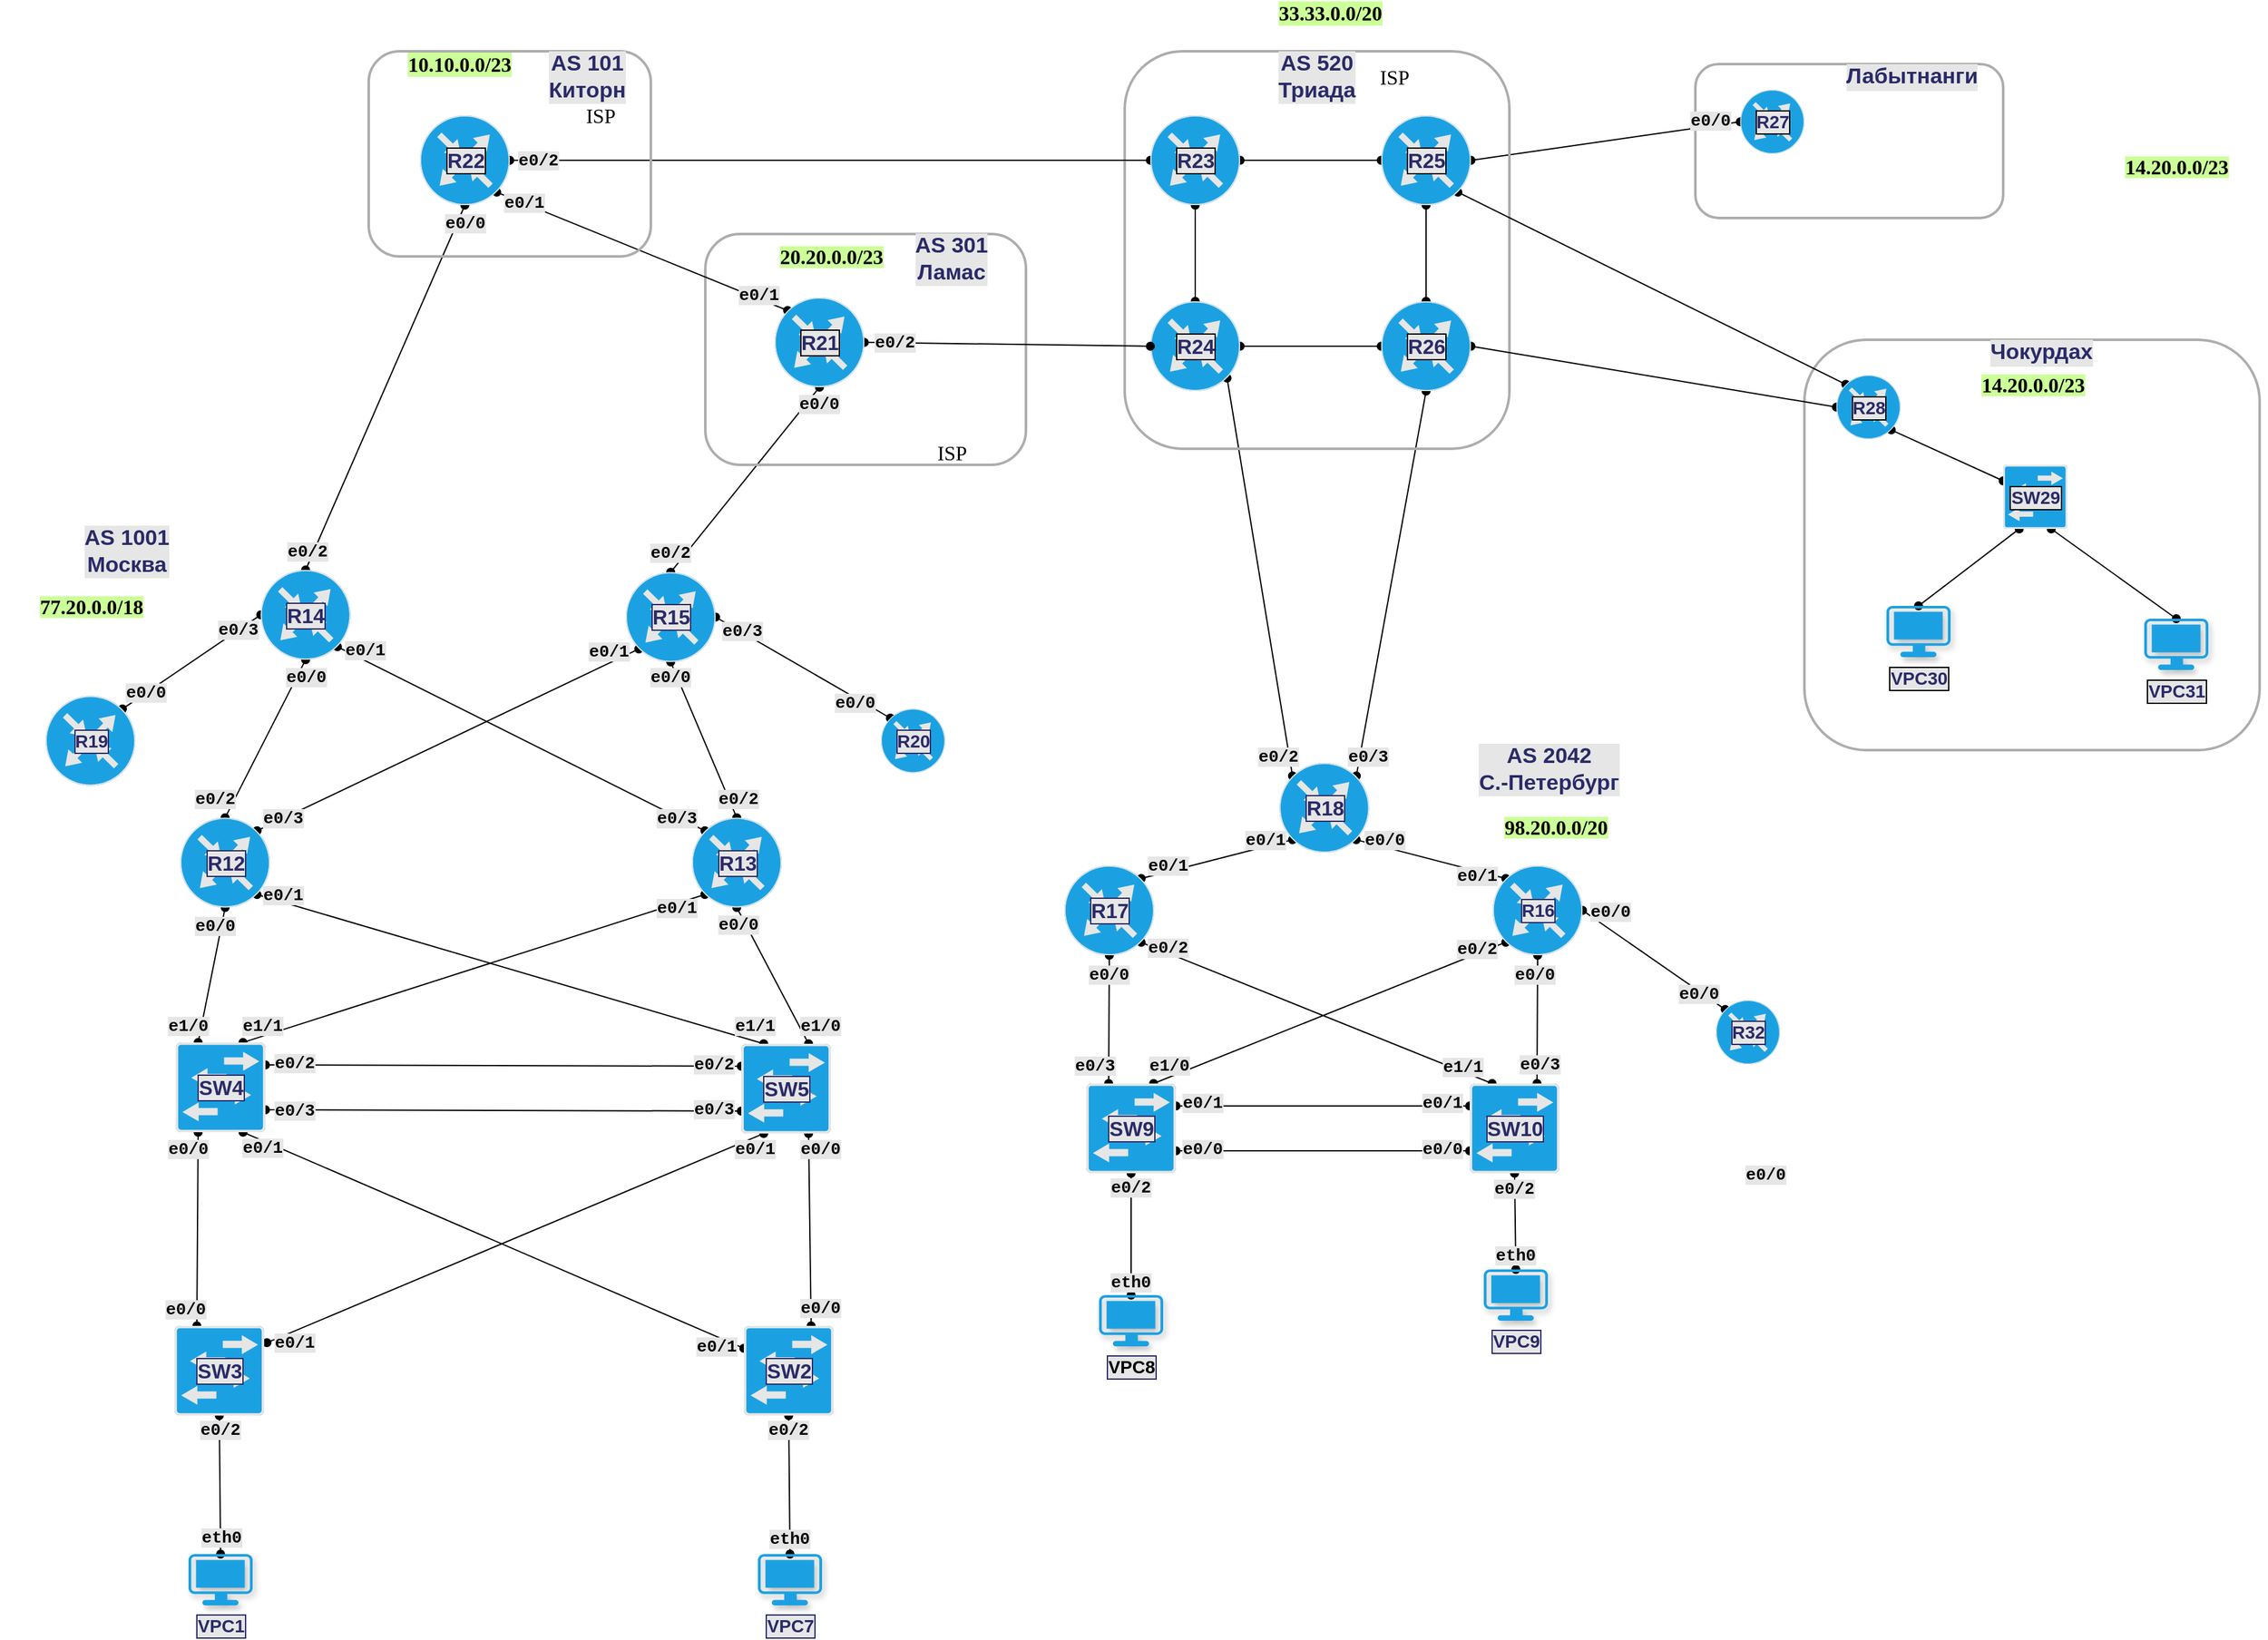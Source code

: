 <mxfile version="13.9.9" type="device"><diagram id="aYqmPAiREpos8UA1cGTq" name="Page-1"><mxGraphModel dx="2471" dy="1846" grid="1" gridSize="10" guides="1" tooltips="1" connect="1" arrows="1" fold="1" page="0" pageScale="1" pageWidth="827" pageHeight="1169" background="#FFFFFF" math="0" shadow="0"><root><mxCell id="0"/><mxCell id="1" parent="0"/><mxCell id="Ta0r_L5L3wNDyAfXyaVN-76" value="" style="edgeStyle=none;rounded=0;orthogonalLoop=1;jettySize=auto;html=1;startArrow=oval;startFill=1;endArrow=oval;endFill=1;entryX=0.5;entryY=0;entryDx=0;entryDy=0;entryPerimeter=0;exitX=0.5;exitY=1;exitDx=0;exitDy=0;exitPerimeter=0;" parent="1" source="vR15Mfd2juo1UFcRYg_2-1" target="Ta0r_L5L3wNDyAfXyaVN-14" edge="1"><mxGeometry relative="1" as="geometry"/></mxCell><mxCell id="Ta0r_L5L3wNDyAfXyaVN-61" style="edgeStyle=none;rounded=0;orthogonalLoop=1;jettySize=auto;html=1;exitX=0.145;exitY=0.855;exitDx=0;exitDy=0;exitPerimeter=0;entryX=0.75;entryY=0;entryDx=0;entryDy=0;entryPerimeter=0;startArrow=oval;startFill=1;endArrow=oval;endFill=1;" parent="1" source="Ta0r_L5L3wNDyAfXyaVN-11" target="Ta0r_L5L3wNDyAfXyaVN-25" edge="1"><mxGeometry x="-180" y="-600" as="geometry"/></mxCell><mxCell id="Ta0r_L5L3wNDyAfXyaVN-60" style="edgeStyle=none;rounded=0;orthogonalLoop=1;jettySize=auto;html=1;exitX=1;exitY=0.75;exitDx=0;exitDy=0;exitPerimeter=0;entryX=0;entryY=0.75;entryDx=0;entryDy=0;entryPerimeter=0;startArrow=oval;startFill=1;endArrow=oval;endFill=1;" parent="1" source="Ta0r_L5L3wNDyAfXyaVN-25" target="Ta0r_L5L3wNDyAfXyaVN-26" edge="1"><mxGeometry x="-180" y="-600" as="geometry"/></mxCell><mxCell id="Ta0r_L5L3wNDyAfXyaVN-59" style="edgeStyle=none;rounded=0;orthogonalLoop=1;jettySize=auto;html=1;exitX=1;exitY=0.25;exitDx=0;exitDy=0;exitPerimeter=0;entryX=0;entryY=0.25;entryDx=0;entryDy=0;entryPerimeter=0;startArrow=oval;startFill=1;endArrow=oval;endFill=1;" parent="1" source="Ta0r_L5L3wNDyAfXyaVN-25" target="Ta0r_L5L3wNDyAfXyaVN-26" edge="1"><mxGeometry x="-180" y="-600" as="geometry"/></mxCell><mxCell id="Ta0r_L5L3wNDyAfXyaVN-62" style="edgeStyle=none;rounded=0;orthogonalLoop=1;jettySize=auto;html=1;exitX=0.855;exitY=0.856;exitDx=0;exitDy=0;exitPerimeter=0;entryX=0.25;entryY=0;entryDx=0;entryDy=0;entryPerimeter=0;startArrow=oval;startFill=1;endArrow=oval;endFill=1;" parent="1" source="Ta0r_L5L3wNDyAfXyaVN-9" target="Ta0r_L5L3wNDyAfXyaVN-26" edge="1"><mxGeometry x="-180" y="-600" as="geometry"/></mxCell><mxCell id="Ta0r_L5L3wNDyAfXyaVN-68" style="edgeStyle=none;rounded=0;orthogonalLoop=1;jettySize=auto;html=1;exitX=1;exitY=0.5;exitDx=0;exitDy=0;exitPerimeter=0;entryX=0.145;entryY=0.145;entryDx=0;entryDy=0;entryPerimeter=0;startArrow=oval;startFill=1;endArrow=oval;endFill=1;" parent="1" source="Ta0r_L5L3wNDyAfXyaVN-11" target="Ta0r_L5L3wNDyAfXyaVN-12" edge="1"><mxGeometry x="-180" y="-600" as="geometry"/></mxCell><mxCell id="kPsktkH7GlYxlY0pM1nS-138" style="edgeStyle=none;rounded=0;orthogonalLoop=1;jettySize=auto;html=1;exitX=0.75;exitY=0;exitDx=0;exitDy=0;exitPerimeter=0;entryX=0.5;entryY=1;entryDx=0;entryDy=0;entryPerimeter=0;startArrow=oval;startFill=1;endArrow=oval;endFill=1;fontFamily=Lucida Console;fontSize=16;fontColor=#000000;" edge="1" parent="1" source="Ta0r_L5L3wNDyAfXyaVN-26" target="Ta0r_L5L3wNDyAfXyaVN-11"><mxGeometry relative="1" as="geometry"/></mxCell><mxCell id="kPsktkH7GlYxlY0pM1nS-122" style="edgeStyle=none;rounded=0;orthogonalLoop=1;jettySize=auto;html=1;exitX=0.5;exitY=1;exitDx=0;exitDy=0;exitPerimeter=0;startArrow=oval;startFill=1;endArrow=oval;endFill=1;fontFamily=Courier New;fontSize=13;fontColor=#000000;entryX=0.25;entryY=0;entryDx=0;entryDy=0;entryPerimeter=0;" edge="1" parent="1" source="Ta0r_L5L3wNDyAfXyaVN-9" target="Ta0r_L5L3wNDyAfXyaVN-25"><mxGeometry x="-180" y="-600" as="geometry"/></mxCell><mxCell id="Ta0r_L5L3wNDyAfXyaVN-57" style="edgeStyle=none;rounded=0;orthogonalLoop=1;jettySize=auto;html=1;exitX=0.856;exitY=0.145;exitDx=0;exitDy=0;exitPerimeter=0;entryX=0.145;entryY=0.855;entryDx=0;entryDy=0;entryPerimeter=0;startArrow=oval;startFill=1;endArrow=oval;endFill=1;" parent="1" source="Ta0r_L5L3wNDyAfXyaVN-9" target="Ta0r_L5L3wNDyAfXyaVN-10" edge="1"><mxGeometry x="-180" y="-600" as="geometry"/></mxCell><mxCell id="Ta0r_L5L3wNDyAfXyaVN-55" style="edgeStyle=none;rounded=0;orthogonalLoop=1;jettySize=auto;html=1;exitX=0.855;exitY=0.856;exitDx=0;exitDy=0;exitPerimeter=0;entryX=0.145;entryY=0.145;entryDx=0;entryDy=0;entryPerimeter=0;startArrow=oval;startFill=1;endArrow=oval;endFill=1;" parent="1" source="Ta0r_L5L3wNDyAfXyaVN-4" target="Ta0r_L5L3wNDyAfXyaVN-10" edge="1"><mxGeometry relative="1" as="geometry"/></mxCell><mxCell id="Ta0r_L5L3wNDyAfXyaVN-56" style="edgeStyle=none;rounded=0;orthogonalLoop=1;jettySize=auto;html=1;exitX=0.5;exitY=1;exitDx=0;exitDy=0;exitPerimeter=0;entryX=0.856;entryY=0.145;entryDx=0;entryDy=0;entryPerimeter=0;startArrow=oval;startFill=1;endArrow=oval;endFill=1;" parent="1" source="Ta0r_L5L3wNDyAfXyaVN-3" target="Ta0r_L5L3wNDyAfXyaVN-10" edge="1"><mxGeometry relative="1" as="geometry"/></mxCell><mxCell id="Ta0r_L5L3wNDyAfXyaVN-86" value="" style="rounded=1;whiteSpace=wrap;html=1;shadow=0;glass=0;labelBackgroundColor=#ffffff;sketch=0;strokeWidth=2;fillColor=none;gradientColor=none;fontSize=14;fontColor=#2A2A69;strokeColor=#ADADAD;" parent="1" vertex="1"><mxGeometry x="315" y="-1130" width="240" height="120" as="geometry"/></mxCell><mxCell id="Ta0r_L5L3wNDyAfXyaVN-74" style="edgeStyle=none;rounded=0;orthogonalLoop=1;jettySize=auto;html=1;exitX=1;exitY=0.5;exitDx=0;exitDy=0;exitPerimeter=0;entryX=0;entryY=0.5;entryDx=0;entryDy=0;entryPerimeter=0;startArrow=oval;startFill=1;endArrow=oval;endFill=1;" parent="1" source="Ta0r_L5L3wNDyAfXyaVN-5" target="Ta0r_L5L3wNDyAfXyaVN-8" edge="1"><mxGeometry relative="1" as="geometry"/></mxCell><mxCell id="Ta0r_L5L3wNDyAfXyaVN-89" value="" style="rounded=1;whiteSpace=wrap;html=1;shadow=0;glass=0;labelBackgroundColor=none;sketch=0;strokeColor=#ADADAD;strokeWidth=2;fillColor=none;gradientColor=none;fontSize=14;fontColor=#2A2A69;labelBorderColor=#000000;" parent="1" vertex="1"><mxGeometry x="-457" y="-997.5" width="250" height="180" as="geometry"/></mxCell><mxCell id="Ta0r_L5L3wNDyAfXyaVN-34" style="edgeStyle=none;rounded=0;orthogonalLoop=1;jettySize=auto;html=1;exitX=0.856;exitY=0.145;exitDx=0;exitDy=0;exitPerimeter=0;startArrow=oval;startFill=1;endArrow=oval;endFill=1;entryX=0;entryY=0.5;entryDx=0;entryDy=0;entryPerimeter=0;labelBorderColor=#2A2A69;fontColor=#2A2A69;fontSize=14;" parent="1" source="Ta0r_L5L3wNDyAfXyaVN-17" target="Ta0r_L5L3wNDyAfXyaVN-13" edge="1"><mxGeometry relative="1" as="geometry"><mxPoint x="-750" y="-670" as="targetPoint"/></mxGeometry></mxCell><mxCell id="Ta0r_L5L3wNDyAfXyaVN-36" style="edgeStyle=none;rounded=0;orthogonalLoop=1;jettySize=auto;html=1;exitX=0.855;exitY=0.856;exitDx=0;exitDy=0;exitPerimeter=0;startArrow=oval;startFill=1;endArrow=oval;endFill=1;labelBorderColor=#2A2A69;fontColor=#2A2A69;fontSize=14;entryX=0.145;entryY=0.145;entryDx=0;entryDy=0;entryPerimeter=0;" parent="1" source="Ta0r_L5L3wNDyAfXyaVN-13" target="Ta0r_L5L3wNDyAfXyaVN-16" edge="1"><mxGeometry relative="1" as="geometry"/></mxCell><mxCell id="Ta0r_L5L3wNDyAfXyaVN-33" style="edgeStyle=none;rounded=0;orthogonalLoop=1;jettySize=auto;html=1;exitX=0.5;exitY=0;exitDx=0;exitDy=0;exitPerimeter=0;entryX=0.5;entryY=1;entryDx=0;entryDy=0;entryPerimeter=0;startArrow=oval;startFill=1;endArrow=oval;endFill=1;" parent="1" source="Ta0r_L5L3wNDyAfXyaVN-13" target="Ta0r_L5L3wNDyAfXyaVN-2" edge="1"><mxGeometry relative="1" as="geometry"/></mxCell><mxCell id="kPsktkH7GlYxlY0pM1nS-30" value="" style="group" vertex="1" connectable="0" parent="1"><mxGeometry x="400" y="-915" width="355" height="320" as="geometry"/></mxCell><mxCell id="Ta0r_L5L3wNDyAfXyaVN-85" value="" style="rounded=1;whiteSpace=wrap;html=1;shadow=0;glass=0;labelBackgroundColor=#ffffff;sketch=0;strokeWidth=2;gradientColor=none;fontSize=14;fontColor=#2A2A69;fillColor=none;strokeColor=#ADADAD;" parent="kPsktkH7GlYxlY0pM1nS-30" vertex="1"><mxGeometry width="355" height="320" as="geometry"/></mxCell><mxCell id="kPsktkH7GlYxlY0pM1nS-16" value="Чокурдах" style="text;html=1;strokeColor=none;fillColor=none;align=center;verticalAlign=middle;whiteSpace=wrap;rounded=0;labelBackgroundColor=#E6E6E6;fontSize=17;fontColor=#2A2A69;fontStyle=1" vertex="1" parent="kPsktkH7GlYxlY0pM1nS-30"><mxGeometry x="165" width="40" height="20" as="geometry"/></mxCell><mxCell id="kPsktkH7GlYxlY0pM1nS-126" value="&lt;span style=&quot;background-color: rgb(204 , 255 , 153)&quot;&gt;14.20.0.0/23&lt;/span&gt;" style="text;html=1;align=center;verticalAlign=middle;resizable=0;points=[];autosize=1;fontSize=16;fontFamily=Lucida Console;fontColor=#000000;fontStyle=1" vertex="1" parent="kPsktkH7GlYxlY0pM1nS-30"><mxGeometry x="107.5" y="25" width="140" height="20" as="geometry"/></mxCell><mxCell id="kPsktkH7GlYxlY0pM1nS-26" value="" style="group" vertex="1" connectable="0" parent="1"><mxGeometry x="-130" y="-1140" width="300" height="310" as="geometry"/></mxCell><mxCell id="Ta0r_L5L3wNDyAfXyaVN-91" value="" style="rounded=1;whiteSpace=wrap;html=1;shadow=0;glass=0;labelBackgroundColor=none;sketch=0;strokeColor=#ADADAD;strokeWidth=2;fillColor=none;gradientColor=none;fontSize=14;noLabel=1;fontColor=none;" parent="kPsktkH7GlYxlY0pM1nS-26" vertex="1"><mxGeometry width="300" height="310" as="geometry"/></mxCell><mxCell id="kPsktkH7GlYxlY0pM1nS-8" value="AS 520&lt;br&gt;Триада" style="text;html=1;strokeColor=none;fillColor=none;align=center;verticalAlign=middle;whiteSpace=wrap;rounded=0;labelBackgroundColor=#E6E6E6;fontSize=17;fontColor=#2A2A69;fontStyle=1" vertex="1" parent="kPsktkH7GlYxlY0pM1nS-26"><mxGeometry x="120" y="10" width="60" height="20" as="geometry"/></mxCell><mxCell id="kPsktkH7GlYxlY0pM1nS-171" value="ISP" style="text;html=1;align=center;verticalAlign=middle;resizable=0;points=[];autosize=1;fontSize=16;fontFamily=Lucida Console;fontColor=#000000;" vertex="1" parent="kPsktkH7GlYxlY0pM1nS-26"><mxGeometry x="190" y="10" width="40" height="20" as="geometry"/></mxCell><mxCell id="Ta0r_L5L3wNDyAfXyaVN-29" style="rounded=0;orthogonalLoop=1;jettySize=auto;html=1;exitX=1;exitY=0.5;exitDx=0;exitDy=0;exitPerimeter=0;entryX=0;entryY=0.5;entryDx=0;entryDy=0;entryPerimeter=0;startArrow=oval;startFill=1;endArrow=oval;endFill=1;" parent="1" source="Ta0r_L5L3wNDyAfXyaVN-2" target="Ta0r_L5L3wNDyAfXyaVN-6" edge="1"><mxGeometry relative="1" as="geometry"/></mxCell><mxCell id="Ta0r_L5L3wNDyAfXyaVN-54" style="edgeStyle=none;rounded=0;orthogonalLoop=1;jettySize=auto;html=1;exitX=1;exitY=0.5;exitDx=0;exitDy=0;exitPerimeter=0;entryX=0;entryY=0.5;entryDx=0;entryDy=0;entryPerimeter=0;startArrow=oval;startFill=1;endArrow=oval;endFill=1;fontSize=16;" parent="1" source="Ta0r_L5L3wNDyAfXyaVN-4" target="Ta0r_L5L3wNDyAfXyaVN-3" edge="1"><mxGeometry relative="1" as="geometry"/></mxCell><mxCell id="Ta0r_L5L3wNDyAfXyaVN-52" style="edgeStyle=none;rounded=0;orthogonalLoop=1;jettySize=auto;html=1;exitX=0.5;exitY=1;exitDx=0;exitDy=0;exitPerimeter=0;entryX=0.5;entryY=0;entryDx=0;entryDy=0;entryPerimeter=0;startArrow=oval;startFill=1;endArrow=oval;endFill=1;fontSize=16;" parent="1" source="Ta0r_L5L3wNDyAfXyaVN-5" target="Ta0r_L5L3wNDyAfXyaVN-3" edge="1"><mxGeometry relative="1" as="geometry"/></mxCell><mxCell id="Ta0r_L5L3wNDyAfXyaVN-51" style="edgeStyle=none;rounded=0;orthogonalLoop=1;jettySize=auto;html=1;exitX=0.5;exitY=1;exitDx=0;exitDy=0;exitPerimeter=0;entryX=0.5;entryY=0;entryDx=0;entryDy=0;entryPerimeter=0;startArrow=oval;startFill=1;endArrow=oval;endFill=1;fontSize=16;" parent="1" source="Ta0r_L5L3wNDyAfXyaVN-6" target="Ta0r_L5L3wNDyAfXyaVN-4" edge="1"><mxGeometry relative="1" as="geometry"/></mxCell><mxCell id="Ta0r_L5L3wNDyAfXyaVN-53" style="edgeStyle=none;rounded=0;orthogonalLoop=1;jettySize=auto;html=1;exitX=1;exitY=0.5;exitDx=0;exitDy=0;exitPerimeter=0;entryX=0;entryY=0.5;entryDx=0;entryDy=0;entryPerimeter=0;startArrow=oval;startFill=1;endArrow=oval;endFill=1;fontSize=16;" parent="1" source="Ta0r_L5L3wNDyAfXyaVN-6" target="Ta0r_L5L3wNDyAfXyaVN-5" edge="1"><mxGeometry relative="1" as="geometry"/></mxCell><mxCell id="Ta0r_L5L3wNDyAfXyaVN-71" style="edgeStyle=none;rounded=0;orthogonalLoop=1;jettySize=auto;html=1;exitX=0.855;exitY=0.856;exitDx=0;exitDy=0;exitPerimeter=0;entryX=0;entryY=0.25;entryDx=0;entryDy=0;entryPerimeter=0;startArrow=oval;startFill=1;endArrow=oval;endFill=1;" parent="1" source="Ta0r_L5L3wNDyAfXyaVN-7" target="Ta0r_L5L3wNDyAfXyaVN-65" edge="1"><mxGeometry relative="1" as="geometry"/></mxCell><mxCell id="Ta0r_L5L3wNDyAfXyaVN-72" style="edgeStyle=none;rounded=0;orthogonalLoop=1;jettySize=auto;html=1;exitX=0;exitY=0.5;exitDx=0;exitDy=0;exitPerimeter=0;entryX=1;entryY=0.5;entryDx=0;entryDy=0;entryPerimeter=0;startArrow=oval;startFill=1;endArrow=oval;endFill=1;" parent="1" source="Ta0r_L5L3wNDyAfXyaVN-7" target="Ta0r_L5L3wNDyAfXyaVN-3" edge="1"><mxGeometry relative="1" as="geometry"/></mxCell><mxCell id="Ta0r_L5L3wNDyAfXyaVN-73" style="edgeStyle=none;rounded=0;orthogonalLoop=1;jettySize=auto;html=1;exitX=0.145;exitY=0.145;exitDx=0;exitDy=0;exitPerimeter=0;entryX=0.855;entryY=0.856;entryDx=0;entryDy=0;entryPerimeter=0;startArrow=oval;startFill=1;endArrow=oval;endFill=1;" parent="1" source="Ta0r_L5L3wNDyAfXyaVN-7" target="Ta0r_L5L3wNDyAfXyaVN-5" edge="1"><mxGeometry relative="1" as="geometry"/></mxCell><mxCell id="Ta0r_L5L3wNDyAfXyaVN-38" style="edgeStyle=none;rounded=0;orthogonalLoop=1;jettySize=auto;html=1;exitX=0.5;exitY=1;exitDx=0;exitDy=0;exitPerimeter=0;entryX=0.5;entryY=0;entryDx=0;entryDy=0;entryPerimeter=0;startArrow=oval;startFill=1;endArrow=oval;endFill=1;labelBorderColor=#2A2A69;fontColor=#2A2A69;fontSize=14;" parent="1" source="Ta0r_L5L3wNDyAfXyaVN-14" target="Ta0r_L5L3wNDyAfXyaVN-16" edge="1"><mxGeometry relative="1" as="geometry"/></mxCell><mxCell id="Ta0r_L5L3wNDyAfXyaVN-78" style="edgeStyle=none;rounded=0;orthogonalLoop=1;jettySize=auto;html=1;exitX=1;exitY=0.5;exitDx=0;exitDy=0;exitPerimeter=0;entryX=0.145;entryY=0.145;entryDx=0;entryDy=0;entryPerimeter=0;startArrow=oval;startFill=1;endArrow=oval;endFill=1;fontSize=14;labelBorderColor=#2A2A69;fontColor=#2A2A69;" parent="1" source="Ta0r_L5L3wNDyAfXyaVN-14" target="Ta0r_L5L3wNDyAfXyaVN-18" edge="1"><mxGeometry relative="1" as="geometry"/></mxCell><mxCell id="Ta0r_L5L3wNDyAfXyaVN-39" style="edgeStyle=none;rounded=0;orthogonalLoop=1;jettySize=auto;html=1;exitX=0.855;exitY=0.856;exitDx=0;exitDy=0;exitPerimeter=0;entryX=0.25;entryY=0;entryDx=0;entryDy=0;entryPerimeter=0;startArrow=oval;startFill=1;endArrow=oval;endFill=1;labelBorderColor=#2A2A69;fontColor=#2A2A69;fontSize=14;" parent="1" source="Ta0r_L5L3wNDyAfXyaVN-15" target="Ta0r_L5L3wNDyAfXyaVN-94" edge="1"><mxGeometry relative="1" as="geometry"><mxPoint x="-549.25" y="-433.25" as="targetPoint"/></mxGeometry></mxCell><mxCell id="Ta0r_L5L3wNDyAfXyaVN-41" style="edgeStyle=none;rounded=0;orthogonalLoop=1;jettySize=auto;html=1;exitX=0.5;exitY=1;exitDx=0;exitDy=0;exitPerimeter=0;entryX=0.25;entryY=0;entryDx=0;entryDy=0;entryPerimeter=0;startArrow=oval;startFill=1;endArrow=oval;endFill=1;labelBorderColor=#2A2A69;fontColor=#2A2A69;fontSize=14;" parent="1" source="Ta0r_L5L3wNDyAfXyaVN-15" target="Ta0r_L5L3wNDyAfXyaVN-93" edge="1"><mxGeometry relative="1" as="geometry"><mxPoint x="-725" y="-434.5" as="targetPoint"/></mxGeometry></mxCell><mxCell id="Ta0r_L5L3wNDyAfXyaVN-40" style="edgeStyle=none;rounded=0;orthogonalLoop=1;jettySize=auto;html=1;exitX=0.145;exitY=0.855;exitDx=0;exitDy=0;exitPerimeter=0;entryX=0.75;entryY=0;entryDx=0;entryDy=0;entryPerimeter=0;startArrow=oval;startFill=1;endArrow=oval;endFill=1;labelBorderColor=#2A2A69;fontColor=#2A2A69;fontSize=14;" parent="1" source="Ta0r_L5L3wNDyAfXyaVN-16" target="Ta0r_L5L3wNDyAfXyaVN-93" edge="1"><mxGeometry relative="1" as="geometry"><mxPoint x="-700.75" y="-433.75" as="targetPoint"/></mxGeometry></mxCell><mxCell id="Ta0r_L5L3wNDyAfXyaVN-42" style="edgeStyle=none;rounded=0;orthogonalLoop=1;jettySize=auto;html=1;exitX=0.5;exitY=1;exitDx=0;exitDy=0;exitPerimeter=0;startArrow=oval;startFill=1;endArrow=oval;endFill=1;labelBorderColor=#2A2A69;fontColor=#2A2A69;fontSize=14;entryX=0.75;entryY=0;entryDx=0;entryDy=0;entryPerimeter=0;" parent="1" source="Ta0r_L5L3wNDyAfXyaVN-16" target="Ta0r_L5L3wNDyAfXyaVN-94" edge="1"><mxGeometry relative="1" as="geometry"><mxPoint x="-525" y="-434" as="targetPoint"/></mxGeometry></mxCell><mxCell id="Ta0r_L5L3wNDyAfXyaVN-43" style="edgeStyle=none;rounded=0;orthogonalLoop=1;jettySize=auto;html=1;exitX=1;exitY=0.25;exitDx=0;exitDy=0;exitPerimeter=0;entryX=0;entryY=0.25;entryDx=0;entryDy=0;entryPerimeter=0;startArrow=oval;startFill=1;endArrow=oval;endFill=1;labelBorderColor=#2A2A69;fontColor=#2A2A69;fontSize=14;" parent="1" source="Ta0r_L5L3wNDyAfXyaVN-93" target="Ta0r_L5L3wNDyAfXyaVN-94" edge="1"><mxGeometry relative="1" as="geometry"><mxPoint x="-700" y="-422" as="sourcePoint"/><mxPoint x="-550" y="-421.5" as="targetPoint"/></mxGeometry></mxCell><mxCell id="Ta0r_L5L3wNDyAfXyaVN-44" style="edgeStyle=none;rounded=0;orthogonalLoop=1;jettySize=auto;html=1;exitX=1;exitY=0.75;exitDx=0;exitDy=0;exitPerimeter=0;entryX=0;entryY=0.75;entryDx=0;entryDy=0;entryPerimeter=0;startArrow=oval;startFill=1;endArrow=oval;endFill=1;labelBorderColor=#2A2A69;fontColor=#2A2A69;fontSize=14;" parent="1" source="Ta0r_L5L3wNDyAfXyaVN-93" target="Ta0r_L5L3wNDyAfXyaVN-94" edge="1"><mxGeometry relative="1" as="geometry"><mxPoint x="-700" y="-397" as="sourcePoint"/><mxPoint x="-550" y="-396.5" as="targetPoint"/></mxGeometry></mxCell><mxCell id="Ta0r_L5L3wNDyAfXyaVN-45" style="edgeStyle=none;rounded=0;orthogonalLoop=1;jettySize=auto;html=1;exitX=0.75;exitY=1;exitDx=0;exitDy=0;exitPerimeter=0;entryX=0;entryY=0.25;entryDx=0;entryDy=0;entryPerimeter=0;startArrow=oval;startFill=1;endArrow=oval;endFill=1;labelBorderColor=#2A2A69;fontColor=#2A2A69;fontSize=14;" parent="1" source="Ta0r_L5L3wNDyAfXyaVN-93" target="Ta0r_L5L3wNDyAfXyaVN-96" edge="1"><mxGeometry relative="1" as="geometry"><mxPoint x="-700.75" y="-385.25" as="sourcePoint"/><mxPoint x="-549.25" y="-289.25" as="targetPoint"/></mxGeometry></mxCell><mxCell id="Ta0r_L5L3wNDyAfXyaVN-47" style="edgeStyle=none;rounded=0;orthogonalLoop=1;jettySize=auto;html=1;exitX=0.25;exitY=1;exitDx=0;exitDy=0;exitPerimeter=0;entryX=0.25;entryY=0;entryDx=0;entryDy=0;entryPerimeter=0;startArrow=oval;startFill=1;endArrow=oval;endFill=1;labelBorderColor=#2A2A69;fontColor=#2A2A69;fontSize=14;" parent="1" source="Ta0r_L5L3wNDyAfXyaVN-93" target="Ta0r_L5L3wNDyAfXyaVN-95" edge="1"><mxGeometry relative="1" as="geometry"><mxPoint x="-725" y="-384.5" as="sourcePoint"/><mxPoint x="-879.26" y="-260" as="targetPoint"/></mxGeometry></mxCell><mxCell id="Ta0r_L5L3wNDyAfXyaVN-48" style="edgeStyle=none;rounded=0;orthogonalLoop=1;jettySize=auto;html=1;exitX=0.75;exitY=1;exitDx=0;exitDy=0;exitPerimeter=0;startArrow=oval;startFill=1;endArrow=oval;endFill=1;labelBorderColor=#2A2A69;fontColor=#2A2A69;fontSize=14;entryX=0.75;entryY=0;entryDx=0;entryDy=0;entryPerimeter=0;" parent="1" source="Ta0r_L5L3wNDyAfXyaVN-94" target="Ta0r_L5L3wNDyAfXyaVN-96" edge="1"><mxGeometry relative="1" as="geometry"><mxPoint x="-515" y="-260" as="targetPoint"/></mxGeometry></mxCell><mxCell id="Ta0r_L5L3wNDyAfXyaVN-49" style="edgeStyle=none;rounded=0;orthogonalLoop=1;jettySize=auto;html=1;exitX=0.5;exitY=0;exitDx=0;exitDy=0;exitPerimeter=0;entryX=0.5;entryY=1;entryDx=0;entryDy=0;entryPerimeter=0;startArrow=oval;startFill=1;endArrow=oval;endFill=1;labelBorderColor=#2A2A69;fontColor=#2A2A69;fontSize=14;" parent="1" source="Ta0r_L5L3wNDyAfXyaVN-97" target="Ta0r_L5L3wNDyAfXyaVN-95" edge="1"><mxGeometry relative="1" as="geometry"><mxPoint x="-765" y="-150" as="sourcePoint"/><mxPoint x="-879.26" y="-210" as="targetPoint"/></mxGeometry></mxCell><mxCell id="Ta0r_L5L3wNDyAfXyaVN-50" style="edgeStyle=none;rounded=0;orthogonalLoop=1;jettySize=auto;html=1;exitX=0.5;exitY=0;exitDx=0;exitDy=0;exitPerimeter=0;entryX=0.5;entryY=1;entryDx=0;entryDy=0;entryPerimeter=0;startArrow=oval;startFill=1;endArrow=oval;endFill=1;labelBorderColor=#2A2A69;fontColor=#2A2A69;fontSize=14;" parent="1" source="Ta0r_L5L3wNDyAfXyaVN-24" target="Ta0r_L5L3wNDyAfXyaVN-96" edge="1"><mxGeometry relative="1" as="geometry"><mxPoint x="-525" y="-240" as="targetPoint"/></mxGeometry></mxCell><mxCell id="Ta0r_L5L3wNDyAfXyaVN-63" style="edgeStyle=none;rounded=0;orthogonalLoop=1;jettySize=auto;html=1;exitX=0.5;exitY=1;exitDx=0;exitDy=0;exitPerimeter=0;startArrow=oval;startFill=1;endArrow=oval;endFill=1;entryX=0.5;entryY=0;entryDx=0;entryDy=0;entryPerimeter=0;" parent="1" source="Ta0r_L5L3wNDyAfXyaVN-25" target="Ta0r_L5L3wNDyAfXyaVN-27" edge="1"><mxGeometry relative="1" as="geometry"/></mxCell><mxCell id="Ta0r_L5L3wNDyAfXyaVN-64" style="edgeStyle=none;rounded=0;orthogonalLoop=1;jettySize=auto;html=1;exitX=0.5;exitY=1;exitDx=0;exitDy=0;exitPerimeter=0;entryX=0.5;entryY=0;entryDx=0;entryDy=0;entryPerimeter=0;startArrow=oval;startFill=1;endArrow=oval;endFill=1;" parent="1" source="Ta0r_L5L3wNDyAfXyaVN-26" target="Ta0r_L5L3wNDyAfXyaVN-28" edge="1"><mxGeometry relative="1" as="geometry"/></mxCell><mxCell id="Ta0r_L5L3wNDyAfXyaVN-69" style="edgeStyle=none;rounded=0;orthogonalLoop=1;jettySize=auto;html=1;exitX=0.5;exitY=0;exitDx=0;exitDy=0;exitPerimeter=0;entryX=0.25;entryY=1;entryDx=0;entryDy=0;entryPerimeter=0;startArrow=oval;startFill=1;endArrow=oval;endFill=1;" parent="1" source="Ta0r_L5L3wNDyAfXyaVN-66" target="Ta0r_L5L3wNDyAfXyaVN-65" edge="1"><mxGeometry relative="1" as="geometry"/></mxCell><mxCell id="Ta0r_L5L3wNDyAfXyaVN-70" style="edgeStyle=none;rounded=0;orthogonalLoop=1;jettySize=auto;html=1;exitX=0.5;exitY=0;exitDx=0;exitDy=0;exitPerimeter=0;entryX=0.75;entryY=1;entryDx=0;entryDy=0;entryPerimeter=0;startArrow=oval;startFill=1;endArrow=oval;endFill=1;" parent="1" source="Ta0r_L5L3wNDyAfXyaVN-67" target="Ta0r_L5L3wNDyAfXyaVN-65" edge="1"><mxGeometry relative="1" as="geometry"/></mxCell><mxCell id="Ta0r_L5L3wNDyAfXyaVN-37" style="edgeStyle=none;rounded=0;orthogonalLoop=1;jettySize=auto;html=1;exitX=0.5;exitY=1;exitDx=0;exitDy=0;exitPerimeter=0;entryX=0.5;entryY=0;entryDx=0;entryDy=0;entryPerimeter=0;startArrow=oval;startFill=1;endArrow=oval;endFill=1;labelBorderColor=#2A2A69;fontColor=#2A2A69;fontSize=14;" parent="1" source="Ta0r_L5L3wNDyAfXyaVN-13" target="Ta0r_L5L3wNDyAfXyaVN-15" edge="1"><mxGeometry relative="1" as="geometry"/></mxCell><object label="" id="Ta0r_L5L3wNDyAfXyaVN-35"><mxCell style="edgeStyle=none;rounded=0;orthogonalLoop=1;jettySize=auto;html=1;exitX=0.145;exitY=0.855;exitDx=0;exitDy=0;exitPerimeter=0;startArrow=oval;startFill=1;endArrow=oval;endFill=1;labelBorderColor=#2A2A69;fontColor=#2A2A69;fontSize=14;entryX=0.856;entryY=0.145;entryDx=0;entryDy=0;entryPerimeter=0;" parent="1" source="Ta0r_L5L3wNDyAfXyaVN-14" edge="1" target="Ta0r_L5L3wNDyAfXyaVN-15"><mxGeometry relative="1" as="geometry"><mxPoint x="-707" y="-568" as="targetPoint"/></mxGeometry></mxCell></object><mxCell id="Ta0r_L5L3wNDyAfXyaVN-3" value="R26" style="points=[[0.5,0,0],[1,0.5,0],[0.5,1,0],[0,0.5,0],[0.145,0.145,0],[0.856,0.145,0],[0.855,0.856,0],[0.145,0.855,0]];verticalLabelPosition=middle;html=1;verticalAlign=middle;aspect=fixed;align=center;pointerEvents=1;shape=mxgraph.cisco19.rect;prIcon=router;fillColor=#1ba1e2;strokeColor=#E6E6E6;fontColor=#2A2A69;fontSize=16;fontStyle=1;labelBorderColor=#000000;labelBackgroundColor=#E6E6E6;labelPosition=center;" parent="1" vertex="1"><mxGeometry x="70" y="-945" width="70" height="70" as="geometry"/></mxCell><mxCell id="Ta0r_L5L3wNDyAfXyaVN-4" value="R24" style="points=[[0.5,0,0],[1,0.5,0],[0.5,1,0],[0,0.5,0],[0.145,0.145,0],[0.856,0.145,0],[0.855,0.856,0],[0.145,0.855,0]];verticalLabelPosition=middle;html=1;verticalAlign=middle;aspect=fixed;align=center;pointerEvents=1;shape=mxgraph.cisco19.rect;prIcon=router;fillColor=#1ba1e2;strokeColor=#E6E6E6;fontSize=16;fontStyle=1;fontColor=#2A2A69;labelBorderColor=#000000;labelBackgroundColor=#E6E6E6;labelPosition=center;" parent="1" vertex="1"><mxGeometry x="-110" y="-945" width="70" height="70" as="geometry"/></mxCell><mxCell id="Ta0r_L5L3wNDyAfXyaVN-5" value="R25" style="points=[[0.5,0,0],[1,0.5,0],[0.5,1,0],[0,0.5,0],[0.145,0.145,0],[0.856,0.145,0],[0.855,0.856,0],[0.145,0.855,0]];verticalLabelPosition=middle;html=1;verticalAlign=middle;aspect=fixed;align=center;pointerEvents=1;shape=mxgraph.cisco19.rect;prIcon=router;fillColor=#1ba1e2;strokeColor=#E6E6E6;fontSize=16;fontStyle=1;labelBorderColor=#000000;fontColor=#2A2A69;labelBackgroundColor=#E6E6E6;labelPosition=center;" parent="1" vertex="1"><mxGeometry x="70" y="-1090" width="70" height="70" as="geometry"/></mxCell><mxCell id="Ta0r_L5L3wNDyAfXyaVN-6" value="R23" style="points=[[0.5,0,0],[1,0.5,0],[0.5,1,0],[0,0.5,0],[0.145,0.145,0],[0.856,0.145,0],[0.855,0.856,0],[0.145,0.855,0]];verticalLabelPosition=middle;html=1;verticalAlign=middle;aspect=fixed;align=center;pointerEvents=1;shape=mxgraph.cisco19.rect;prIcon=router;fillColor=#1ba1e2;strokeColor=#E6E6E6;fontSize=16;fontStyle=1;fontColor=#2A2A69;labelBorderColor=#000000;labelBackgroundColor=#E6E6E6;labelPosition=center;" parent="1" vertex="1"><mxGeometry x="-110" y="-1090" width="70" height="70" as="geometry"/></mxCell><mxCell id="Ta0r_L5L3wNDyAfXyaVN-7" value="R28" style="points=[[0.5,0,0],[1,0.5,0],[0.5,1,0],[0,0.5,0],[0.145,0.145,0],[0.856,0.145,0],[0.855,0.856,0],[0.145,0.855,0]];verticalLabelPosition=middle;html=1;verticalAlign=middle;aspect=fixed;align=center;pointerEvents=1;shape=mxgraph.cisco19.rect;prIcon=router;fillColor=#1ba1e2;strokeColor=#E6E6E6;fontSize=14;fontStyle=1;fontColor=#2A2A69;labelBorderColor=#000000;labelBackgroundColor=#E6E6E6;labelPosition=center;" parent="1" vertex="1"><mxGeometry x="425" y="-887.5" width="50" height="50" as="geometry"/></mxCell><mxCell id="Ta0r_L5L3wNDyAfXyaVN-65" value="SW29" style="points=[[0.015,0.015,0],[0.985,0.015,0],[0.985,0.985,0],[0.015,0.985,0],[0.25,0,0],[0.5,0,0],[0.75,0,0],[1,0.25,0],[1,0.5,0],[1,0.75,0],[0.75,1,0],[0.5,1,0],[0.25,1,0],[0,0.75,0],[0,0.5,0],[0,0.25,0]];verticalLabelPosition=middle;html=1;verticalAlign=middle;aspect=fixed;align=center;pointerEvents=1;shape=mxgraph.cisco19.rect;prIcon=l2_switch;fillColor=#1ba1e2;strokeColor=#E6E6E6;fontSize=14;fontStyle=1;fontColor=#2A2A69;labelBorderColor=#000000;shadow=0;sketch=0;labelBackgroundColor=#E6E6E6;labelPosition=center;" parent="1" vertex="1"><mxGeometry x="555" y="-817.5" width="50" height="50" as="geometry"/></mxCell><mxCell id="Ta0r_L5L3wNDyAfXyaVN-66" value="VPC30" style="points=[[0.03,0.03,0],[0.5,0,0],[0.97,0.03,0],[1,0.4,0],[0.97,0.745,0],[0.5,1,0],[0.03,0.745,0],[0,0.4,0]];verticalLabelPosition=bottom;html=1;verticalAlign=top;aspect=fixed;align=center;pointerEvents=1;shape=mxgraph.cisco19.workstation;strokeColor=none;fontSize=14;fontStyle=1;fontColor=#2A2A69;labelBorderColor=#000000;fillColor=#1BA1E2;shadow=1;labelBackgroundColor=#E6E6E6;" parent="1" vertex="1"><mxGeometry x="464" y="-707.5" width="50" height="40" as="geometry"/></mxCell><mxCell id="Ta0r_L5L3wNDyAfXyaVN-67" value="VPC31" style="points=[[0.03,0.03,0],[0.5,0,0],[0.97,0.03,0],[1,0.4,0],[0.97,0.745,0],[0.5,1,0],[0.03,0.745,0],[0,0.4,0]];verticalLabelPosition=bottom;html=1;verticalAlign=top;aspect=fixed;align=center;pointerEvents=1;shape=mxgraph.cisco19.workstation;fillColor=#1BA1E2;strokeColor=none;shadow=1;fontSize=14;fontStyle=1;fontColor=#2A2A69;labelBorderColor=#000000;labelBackgroundColor=#E6E6E6;" parent="1" vertex="1"><mxGeometry x="665" y="-697.5" width="50" height="40" as="geometry"/></mxCell><mxCell id="kPsktkH7GlYxlY0pM1nS-24" value="AS 1001&lt;br&gt;Москва" style="text;html=1;strokeColor=none;fillColor=none;align=center;verticalAlign=middle;whiteSpace=wrap;rounded=0;labelBackgroundColor=#E6E6E6;fontSize=17;fontStyle=1;fontColor=#2A2A69;" vertex="1" parent="1"><mxGeometry x="-950.003" y="-760" width="83.571" height="20" as="geometry"/></mxCell><mxCell id="kPsktkH7GlYxlY0pM1nS-51" style="edgeStyle=none;rounded=0;orthogonalLoop=1;jettySize=auto;html=1;exitX=1;exitY=0.5;exitDx=0;exitDy=0;exitPerimeter=0;entryX=0;entryY=0.5;entryDx=0;entryDy=0;entryPerimeter=0;fontFamily=Courier New;fontSize=13;fontColor=#000000;endArrow=oval;endFill=1;startArrow=oval;startFill=1;" edge="1" parent="1" source="vR15Mfd2juo1UFcRYg_2-1" target="Ta0r_L5L3wNDyAfXyaVN-4"><mxGeometry relative="1" as="geometry"/></mxCell><mxCell id="kPsktkH7GlYxlY0pM1nS-6" value="AS 301&lt;br&gt;Ламас" style="text;html=1;strokeColor=none;fillColor=none;align=center;verticalAlign=middle;whiteSpace=wrap;rounded=0;labelBackgroundColor=#E6E6E6;fontSize=17;fontColor=#2A2A69;fontStyle=1" vertex="1" parent="1"><mxGeometry x="-295" y="-988" width="60" height="20" as="geometry"/></mxCell><mxCell id="kPsktkH7GlYxlY0pM1nS-56" style="rounded=0;orthogonalLoop=1;jettySize=auto;html=1;exitX=0.855;exitY=0.856;exitDx=0;exitDy=0;exitPerimeter=0;entryX=0.145;entryY=0.145;entryDx=0;entryDy=0;entryPerimeter=0;endArrow=oval;endFill=1;startArrow=oval;startFill=1;" edge="1" parent="1" source="Ta0r_L5L3wNDyAfXyaVN-2" target="vR15Mfd2juo1UFcRYg_2-1"><mxGeometry relative="1" as="geometry"><mxPoint x="-590.15" y="-1030.115" as="sourcePoint"/><mxPoint x="-464.2" y="-947.1" as="targetPoint"/></mxGeometry></mxCell><mxCell id="kPsktkH7GlYxlY0pM1nS-71" value="" style="group" vertex="1" connectable="0" parent="1"><mxGeometry x="-971.43" y="-642.25" width="105" height="75" as="geometry"/></mxCell><mxCell id="Ta0r_L5L3wNDyAfXyaVN-17" value="&lt;font style=&quot;font-size: 14px;&quot;&gt;&lt;b style=&quot;font-size: 14px;&quot;&gt;R19&lt;/b&gt;&lt;/font&gt;" style="points=[[0.5,0,0],[1,0.5,0],[0.5,1,0],[0,0.5,0],[0.145,0.145,0],[0.856,0.145,0],[0.855,0.856,0],[0.145,0.855,0]];verticalLabelPosition=middle;html=1;verticalAlign=middle;aspect=fixed;align=center;pointerEvents=1;shape=mxgraph.cisco19.rect;prIcon=router;fillColor=#1ba1e2;strokeColor=#E6E6E6;labelBorderColor=#2A2A69;fontColor=#2A2A69;fontSize=14;labelBackgroundColor=#E6E6E6;labelPosition=center;" parent="kPsktkH7GlYxlY0pM1nS-71" vertex="1"><mxGeometry y="5" width="70" height="70" as="geometry"/></mxCell><mxCell id="kPsktkH7GlYxlY0pM1nS-40" value="e0/0" style="text;html=1;strokeColor=none;fillColor=none;align=center;verticalAlign=middle;whiteSpace=wrap;rounded=0;labelBackgroundColor=#E6E6E6;fontFamily=Courier New;fontSize=13;fontStyle=1;" vertex="1" parent="kPsktkH7GlYxlY0pM1nS-71"><mxGeometry x="58" y="-8" width="40" height="20" as="geometry"/></mxCell><mxCell id="kPsktkH7GlYxlY0pM1nS-78" value="" style="group" vertex="1" connectable="0" parent="1"><mxGeometry x="-866.43" y="-567.25" width="100" height="119" as="geometry"/></mxCell><mxCell id="Ta0r_L5L3wNDyAfXyaVN-15" value="&lt;font style=&quot;font-size: 16px&quot;&gt;R12&lt;/font&gt;" style="points=[[0.5,0,0],[1,0.5,0],[0.5,1,0],[0,0.5,0],[0.145,0.145,0],[0.856,0.145,0],[0.855,0.856,0],[0.145,0.855,0]];verticalLabelPosition=middle;html=1;verticalAlign=middle;aspect=fixed;align=center;pointerEvents=1;shape=mxgraph.cisco19.rect;prIcon=router;fillColor=#1ba1e2;strokeColor=#E6E6E6;labelBorderColor=#2A2A69;fontStyle=1;fontSize=14;fontColor=#2A2A69;labelBackgroundColor=#E6E6E6;labelPosition=center;" parent="kPsktkH7GlYxlY0pM1nS-78" vertex="1"><mxGeometry y="25" width="70" height="70" as="geometry"/></mxCell><mxCell id="kPsktkH7GlYxlY0pM1nS-72" value="e0/0" style="text;html=1;strokeColor=none;fillColor=none;align=center;verticalAlign=middle;whiteSpace=wrap;rounded=0;labelBackgroundColor=#E6E6E6;fontFamily=Courier New;fontSize=13;fontColor=#000000;fontStyle=1" vertex="1" parent="kPsktkH7GlYxlY0pM1nS-78"><mxGeometry x="7" y="99" width="40" height="20" as="geometry"/></mxCell><mxCell id="kPsktkH7GlYxlY0pM1nS-75" value="e0/1" style="text;html=1;strokeColor=none;fillColor=none;align=center;verticalAlign=middle;whiteSpace=wrap;rounded=0;labelBackgroundColor=#E6E6E6;fontFamily=Courier New;fontSize=13;fontColor=#000000;fontStyle=1" vertex="1" parent="kPsktkH7GlYxlY0pM1nS-78"><mxGeometry x="60" y="75" width="40" height="20" as="geometry"/></mxCell><mxCell id="kPsktkH7GlYxlY0pM1nS-76" value="e0/2" style="text;html=1;strokeColor=none;fillColor=none;align=center;verticalAlign=middle;whiteSpace=wrap;rounded=0;labelBackgroundColor=#E6E6E6;fontFamily=Courier New;fontSize=13;fontColor=#000000;fontStyle=1" vertex="1" parent="kPsktkH7GlYxlY0pM1nS-78"><mxGeometry x="7" width="40" height="20" as="geometry"/></mxCell><mxCell id="kPsktkH7GlYxlY0pM1nS-77" value="e0/3" style="text;html=1;strokeColor=none;fillColor=none;align=center;verticalAlign=middle;whiteSpace=wrap;rounded=0;labelBackgroundColor=#E6E6E6;fontFamily=Courier New;fontSize=13;fontColor=#000000;fontStyle=1" vertex="1" parent="kPsktkH7GlYxlY0pM1nS-78"><mxGeometry x="60" y="15" width="40" height="20" as="geometry"/></mxCell><mxCell id="kPsktkH7GlYxlY0pM1nS-79" value="" style="group" vertex="1" connectable="0" parent="1"><mxGeometry x="-552" y="-758.75" width="136" height="116.5" as="geometry"/></mxCell><mxCell id="kPsktkH7GlYxlY0pM1nS-42" value="&lt;b&gt;e0/3&lt;/b&gt;" style="text;html=1;strokeColor=none;fillColor=none;align=center;verticalAlign=middle;whiteSpace=wrap;rounded=0;labelBackgroundColor=#E6E6E6;fontFamily=Courier New;fontSize=13;fontColor=#000000;rotation=0;" vertex="1" parent="kPsktkH7GlYxlY0pM1nS-79"><mxGeometry x="104" y="61" width="40" height="20" as="geometry"/></mxCell><mxCell id="kPsktkH7GlYxlY0pM1nS-43" value="e0/2" style="text;html=1;strokeColor=none;fillColor=none;align=center;verticalAlign=middle;whiteSpace=wrap;rounded=0;labelBackgroundColor=#E6E6E6;fontFamily=Courier New;fontSize=13;fontColor=#000000;fontStyle=1" vertex="1" parent="kPsktkH7GlYxlY0pM1nS-79"><mxGeometry x="48" width="40" height="20" as="geometry"/></mxCell><mxCell id="kPsktkH7GlYxlY0pM1nS-44" value="&lt;b&gt;e0/1&lt;/b&gt;" style="text;html=1;strokeColor=none;fillColor=none;align=center;verticalAlign=middle;whiteSpace=wrap;rounded=0;labelBackgroundColor=#E6E6E6;fontFamily=Courier New;fontSize=13;fontColor=#000000;rotation=0;" vertex="1" parent="kPsktkH7GlYxlY0pM1nS-79"><mxGeometry y="77" width="40" height="20" as="geometry"/></mxCell><mxCell id="kPsktkH7GlYxlY0pM1nS-45" value="e0/0" style="text;html=1;strokeColor=none;fillColor=none;align=center;verticalAlign=middle;whiteSpace=wrap;rounded=0;labelBackgroundColor=#E6E6E6;fontFamily=Courier New;fontSize=13;fontColor=#000000;fontStyle=1" vertex="1" parent="kPsktkH7GlYxlY0pM1nS-79"><mxGeometry x="48" y="96.5" width="40" height="20" as="geometry"/></mxCell><mxCell id="Ta0r_L5L3wNDyAfXyaVN-14" value="&lt;font size=&quot;1&quot;&gt;&lt;b style=&quot;font-size: 16px&quot;&gt;R15&lt;/b&gt;&lt;/font&gt;" style="points=[[0.5,0,0],[1,0.5,0],[0.5,1,0],[0,0.5,0],[0.145,0.145,0],[0.856,0.145,0],[0.855,0.856,0],[0.145,0.855,0]];verticalLabelPosition=middle;html=1;verticalAlign=middle;aspect=fixed;align=center;pointerEvents=1;shape=mxgraph.cisco19.rect;prIcon=router;fillColor=#1ba1e2;strokeColor=#E6E6E6;labelBorderColor=#2A2A69;fontColor=#2A2A69;fontSize=14;labelBackgroundColor=#E6E6E6;labelPosition=center;" parent="kPsktkH7GlYxlY0pM1nS-79" vertex="1"><mxGeometry x="33" y="25" width="70" height="70" as="geometry"/></mxCell><mxCell id="kPsktkH7GlYxlY0pM1nS-80" value="" style="group" vertex="1" connectable="0" parent="1"><mxGeometry x="-835.69" y="-760" width="134" height="117.5" as="geometry"/></mxCell><mxCell id="Ta0r_L5L3wNDyAfXyaVN-13" value="&lt;font size=&quot;1&quot;&gt;&lt;b style=&quot;font-size: 16px&quot;&gt;R14&lt;/b&gt;&lt;/font&gt;" style="points=[[0.5,0,0],[1,0.5,0],[0.5,1,0],[0,0.5,0],[0.145,0.145,0],[0.856,0.145,0],[0.855,0.856,0],[0.145,0.855,0]];verticalLabelPosition=middle;html=1;verticalAlign=middle;aspect=fixed;align=center;pointerEvents=1;shape=mxgraph.cisco19.rect;prIcon=router;fillColor=#1ba1e2;strokeColor=#E6E6E6;labelBorderColor=#2A2A69;fontColor=#2A2A69;fontSize=14;labelBackgroundColor=#E6E6E6;labelPosition=center;" parent="kPsktkH7GlYxlY0pM1nS-80" vertex="1"><mxGeometry x="32" y="24.5" width="70" height="70" as="geometry"/></mxCell><mxCell id="kPsktkH7GlYxlY0pM1nS-31" value="e0/2" style="text;html=1;strokeColor=none;fillColor=none;align=center;verticalAlign=middle;whiteSpace=wrap;rounded=0;labelBackgroundColor=#E6E6E6;fontSize=13;fontStyle=1;fontFamily=Courier New;" vertex="1" parent="kPsktkH7GlYxlY0pM1nS-80"><mxGeometry x="47.21" width="41.786" height="20" as="geometry"/></mxCell><mxCell id="kPsktkH7GlYxlY0pM1nS-32" value="e0/1" style="text;html=1;strokeColor=none;fillColor=none;align=center;verticalAlign=middle;whiteSpace=wrap;rounded=0;labelBackgroundColor=#E6E6E6;fontFamily=Courier New;fontSize=13;fontColor=#000000;fontStyle=1" vertex="1" parent="kPsktkH7GlYxlY0pM1nS-80"><mxGeometry x="94" y="76.5" width="40" height="20" as="geometry"/></mxCell><mxCell id="kPsktkH7GlYxlY0pM1nS-33" value="e0/3" style="text;html=1;strokeColor=none;fillColor=none;align=center;verticalAlign=middle;whiteSpace=wrap;rounded=0;labelBackgroundColor=#E6E6E6;fontFamily=Courier New;fontSize=13;fontColor=#000000;fontStyle=1" vertex="1" parent="kPsktkH7GlYxlY0pM1nS-80"><mxGeometry x="-5" y="60.5" width="40" height="20" as="geometry"/></mxCell><mxCell id="kPsktkH7GlYxlY0pM1nS-37" value="e0/0" style="text;html=1;strokeColor=none;fillColor=none;align=center;verticalAlign=middle;whiteSpace=wrap;rounded=0;labelBackgroundColor=#E6E6E6;fontFamily=Courier New;fontSize=13;fontColor=#000000;fontStyle=1;labelBorderColor=none;" vertex="1" parent="kPsktkH7GlYxlY0pM1nS-80"><mxGeometry x="47.21" y="97.5" width="40" height="20" as="geometry"/></mxCell><mxCell id="kPsktkH7GlYxlY0pM1nS-81" value="" style="group" vertex="1" connectable="0" parent="1"><mxGeometry x="-499.5" y="-567.25" width="102" height="118" as="geometry"/></mxCell><mxCell id="Ta0r_L5L3wNDyAfXyaVN-16" value="&lt;font style=&quot;font-size: 16px&quot;&gt;R13&lt;/font&gt;" style="points=[[0.5,0,0],[1,0.5,0],[0.5,1,0],[0,0.5,0],[0.145,0.145,0],[0.856,0.145,0],[0.855,0.856,0],[0.145,0.855,0]];verticalLabelPosition=middle;html=1;verticalAlign=middle;aspect=fixed;align=center;pointerEvents=1;shape=mxgraph.cisco19.rect;prIcon=router;fillColor=#1ba1e2;strokeColor=#E6E6E6;labelBorderColor=#2A2A69;fontSize=14;fontStyle=1;fontColor=#2A2A69;labelBackgroundColor=#E6E6E6;labelPosition=center;" parent="kPsktkH7GlYxlY0pM1nS-81" vertex="1"><mxGeometry x="32" y="25" width="70" height="70" as="geometry"/></mxCell><mxCell id="kPsktkH7GlYxlY0pM1nS-47" value="e0/2" style="text;html=1;strokeColor=none;fillColor=none;align=center;verticalAlign=middle;whiteSpace=wrap;rounded=0;labelBackgroundColor=#E6E6E6;fontFamily=Courier New;fontSize=13;fontColor=#000000;fontStyle=1" vertex="1" parent="kPsktkH7GlYxlY0pM1nS-81"><mxGeometry x="48" width="40" height="20" as="geometry"/></mxCell><mxCell id="kPsktkH7GlYxlY0pM1nS-48" value="e0/0" style="text;html=1;strokeColor=none;fillColor=none;align=center;verticalAlign=middle;whiteSpace=wrap;rounded=0;labelBackgroundColor=#E6E6E6;fontFamily=Courier New;fontSize=13;fontColor=#000000;fontStyle=1" vertex="1" parent="kPsktkH7GlYxlY0pM1nS-81"><mxGeometry x="48" y="98" width="40" height="20" as="geometry"/></mxCell><mxCell id="kPsktkH7GlYxlY0pM1nS-49" value="e0/1" style="text;html=1;strokeColor=none;fillColor=none;align=center;verticalAlign=middle;whiteSpace=wrap;rounded=0;labelBackgroundColor=#E6E6E6;fontFamily=Courier New;fontSize=13;fontColor=#000000;fontStyle=1" vertex="1" parent="kPsktkH7GlYxlY0pM1nS-81"><mxGeometry y="85" width="40" height="20" as="geometry"/></mxCell><mxCell id="kPsktkH7GlYxlY0pM1nS-50" value="e0/3" style="text;html=1;strokeColor=none;fillColor=none;align=center;verticalAlign=middle;whiteSpace=wrap;rounded=0;labelBackgroundColor=#E6E6E6;fontFamily=Courier New;fontSize=13;fontColor=#000000;fontStyle=1" vertex="1" parent="kPsktkH7GlYxlY0pM1nS-81"><mxGeometry y="15" width="40" height="20" as="geometry"/></mxCell><mxCell id="Ta0r_L5L3wNDyAfXyaVN-46" style="edgeStyle=none;rounded=0;orthogonalLoop=1;jettySize=auto;html=1;exitX=0.25;exitY=1;exitDx=0;exitDy=0;exitPerimeter=0;entryX=1.031;entryY=0.187;entryDx=0;entryDy=0;entryPerimeter=0;startArrow=oval;startFill=1;endArrow=oval;endFill=1;labelBorderColor=#2A2A69;fontColor=#2A2A69;fontSize=14;" parent="1" source="Ta0r_L5L3wNDyAfXyaVN-94" target="Ta0r_L5L3wNDyAfXyaVN-95" edge="1"><mxGeometry relative="1" as="geometry"><mxPoint x="-549.25" y="-384.75" as="sourcePoint"/><mxPoint x="-855.01" y="-259.25" as="targetPoint"/></mxGeometry></mxCell><mxCell id="kPsktkH7GlYxlY0pM1nS-90" value="" style="group" vertex="1" connectable="0" parent="1"><mxGeometry x="-880" y="-390" width="122.69" height="116" as="geometry"/></mxCell><mxCell id="Ta0r_L5L3wNDyAfXyaVN-93" value="&lt;font style=&quot;font-size: 16px&quot;&gt;SW4&lt;/font&gt;" style="points=[[0.015,0.015,0],[0.985,0.015,0],[0.985,0.985,0],[0.015,0.985,0],[0.25,0,0],[0.5,0,0],[0.75,0,0],[1,0.25,0],[1,0.5,0],[1,0.75,0],[0.75,1,0],[0.5,1,0],[0.25,1,0],[0,0.75,0],[0,0.5,0],[0,0.25,0]];verticalLabelPosition=middle;html=1;verticalAlign=middle;aspect=fixed;align=center;pointerEvents=1;shape=mxgraph.cisco19.rect;prIcon=l2_switch;fillColor=#1ba1e2;strokeColor=#E6E6E6;labelBorderColor=#2A2A69;fontStyle=1;fontSize=14;fontColor=#2A2A69;labelBackgroundColor=#E6E6E6;labelPosition=center;" parent="kPsktkH7GlYxlY0pM1nS-90" vertex="1"><mxGeometry x="10" y="23" width="70" height="70" as="geometry"/></mxCell><mxCell id="kPsktkH7GlYxlY0pM1nS-84" value="e0/0" style="text;html=1;strokeColor=none;fillColor=none;align=center;verticalAlign=middle;whiteSpace=wrap;rounded=0;labelBackgroundColor=#E6E6E6;fontFamily=Courier New;fontSize=13;fontColor=#000000;fontStyle=1" vertex="1" parent="kPsktkH7GlYxlY0pM1nS-90"><mxGeometry y="96" width="40" height="20" as="geometry"/></mxCell><mxCell id="kPsktkH7GlYxlY0pM1nS-85" value="e0/1" style="text;html=1;strokeColor=none;fillColor=none;align=center;verticalAlign=middle;whiteSpace=wrap;rounded=0;labelBackgroundColor=#E6E6E6;fontFamily=Courier New;fontSize=13;fontColor=#000000;fontStyle=1" vertex="1" parent="kPsktkH7GlYxlY0pM1nS-90"><mxGeometry x="58" y="95" width="40" height="20" as="geometry"/></mxCell><mxCell id="kPsktkH7GlYxlY0pM1nS-86" value="&lt;b&gt;e0/3&lt;/b&gt;" style="text;html=1;strokeColor=none;fillColor=none;align=center;verticalAlign=middle;whiteSpace=wrap;rounded=0;labelBackgroundColor=#E6E6E6;fontFamily=Courier New;fontSize=13;fontColor=#000000;" vertex="1" parent="kPsktkH7GlYxlY0pM1nS-90"><mxGeometry x="82.69" y="66" width="40" height="20" as="geometry"/></mxCell><mxCell id="kPsktkH7GlYxlY0pM1nS-87" value="&lt;b&gt;e0/2&lt;/b&gt;" style="text;html=1;strokeColor=none;fillColor=none;align=center;verticalAlign=middle;whiteSpace=wrap;rounded=0;labelBackgroundColor=#E6E6E6;fontFamily=Courier New;fontSize=13;fontColor=#000000;" vertex="1" parent="kPsktkH7GlYxlY0pM1nS-90"><mxGeometry x="82.69" y="29" width="40" height="20" as="geometry"/></mxCell><mxCell id="kPsktkH7GlYxlY0pM1nS-88" value="&lt;b&gt;e1/0&lt;/b&gt;" style="text;html=1;strokeColor=none;fillColor=none;align=center;verticalAlign=middle;whiteSpace=wrap;rounded=0;labelBackgroundColor=#E6E6E6;fontFamily=Courier New;fontSize=13;fontColor=#000000;" vertex="1" parent="kPsktkH7GlYxlY0pM1nS-90"><mxGeometry width="40" height="20" as="geometry"/></mxCell><mxCell id="kPsktkH7GlYxlY0pM1nS-89" value="&lt;b&gt;e1/1&lt;/b&gt;" style="text;html=1;strokeColor=none;fillColor=none;align=center;verticalAlign=middle;whiteSpace=wrap;rounded=0;labelBackgroundColor=#E6E6E6;fontFamily=Courier New;fontSize=13;fontColor=#000000;" vertex="1" parent="kPsktkH7GlYxlY0pM1nS-90"><mxGeometry x="58" width="40" height="20" as="geometry"/></mxCell><mxCell id="kPsktkH7GlYxlY0pM1nS-98" value="" style="group" vertex="1" connectable="0" parent="1"><mxGeometry x="-470" y="-390" width="123" height="116.0" as="geometry"/></mxCell><mxCell id="Ta0r_L5L3wNDyAfXyaVN-94" value="&lt;font style=&quot;font-size: 16px&quot;&gt;SW5&lt;/font&gt;" style="points=[[0.015,0.015,0],[0.985,0.015,0],[0.985,0.985,0],[0.015,0.985,0],[0.25,0,0],[0.5,0,0],[0.75,0,0],[1,0.25,0],[1,0.5,0],[1,0.75,0],[0.75,1,0],[0.5,1,0],[0.25,1,0],[0,0.75,0],[0,0.5,0],[0,0.25,0]];verticalLabelPosition=middle;html=1;verticalAlign=middle;aspect=fixed;align=center;pointerEvents=1;shape=mxgraph.cisco19.rect;prIcon=l2_switch;fillColor=#1ba1e2;strokeColor=#E6E6E6;labelBorderColor=#2A2A69;fontSize=14;fontStyle=1;fontColor=#2A2A69;labelBackgroundColor=#E6E6E6;labelPosition=center;" parent="kPsktkH7GlYxlY0pM1nS-98" vertex="1"><mxGeometry x="41" y="24" width="70" height="70" as="geometry"/></mxCell><mxCell id="kPsktkH7GlYxlY0pM1nS-92" value="&lt;b&gt;e0/3&lt;/b&gt;" style="text;html=1;strokeColor=none;fillColor=none;align=center;verticalAlign=middle;whiteSpace=wrap;rounded=0;labelBackgroundColor=#E6E6E6;fontFamily=Courier New;fontSize=13;fontColor=#000000;" vertex="1" parent="kPsktkH7GlYxlY0pM1nS-98"><mxGeometry y="65" width="40" height="20" as="geometry"/></mxCell><mxCell id="kPsktkH7GlYxlY0pM1nS-93" value="&lt;b&gt;e0/2&lt;/b&gt;" style="text;html=1;strokeColor=none;fillColor=none;align=center;verticalAlign=middle;whiteSpace=wrap;rounded=0;labelBackgroundColor=#E6E6E6;fontFamily=Courier New;fontSize=13;fontColor=#000000;" vertex="1" parent="kPsktkH7GlYxlY0pM1nS-98"><mxGeometry y="30" width="40" height="20" as="geometry"/></mxCell><mxCell id="kPsktkH7GlYxlY0pM1nS-94" value="&lt;b&gt;e0/1&lt;/b&gt;" style="text;html=1;strokeColor=none;fillColor=none;align=center;verticalAlign=middle;whiteSpace=wrap;rounded=0;labelBackgroundColor=#E6E6E6;fontFamily=Courier New;fontSize=13;fontColor=#000000;" vertex="1" parent="kPsktkH7GlYxlY0pM1nS-98"><mxGeometry x="32.0" y="96.0" width="40" height="20" as="geometry"/></mxCell><mxCell id="kPsktkH7GlYxlY0pM1nS-95" value="&lt;b&gt;e0/0&lt;/b&gt;" style="text;html=1;strokeColor=none;fillColor=none;align=center;verticalAlign=middle;whiteSpace=wrap;rounded=0;labelBackgroundColor=#E6E6E6;fontFamily=Courier New;fontSize=13;fontColor=#000000;" vertex="1" parent="kPsktkH7GlYxlY0pM1nS-98"><mxGeometry x="83" y="96" width="40" height="20" as="geometry"/></mxCell><mxCell id="kPsktkH7GlYxlY0pM1nS-96" value="&lt;b&gt;e1/0&lt;/b&gt;" style="text;html=1;strokeColor=none;fillColor=none;align=center;verticalAlign=middle;whiteSpace=wrap;rounded=0;labelBackgroundColor=#E6E6E6;fontFamily=Courier New;fontSize=13;fontColor=#000000;" vertex="1" parent="kPsktkH7GlYxlY0pM1nS-98"><mxGeometry x="83" y="1.705e-13" width="40" height="20" as="geometry"/></mxCell><mxCell id="kPsktkH7GlYxlY0pM1nS-97" value="&lt;b&gt;e1/1&lt;/b&gt;" style="text;html=1;strokeColor=none;fillColor=none;align=center;verticalAlign=middle;whiteSpace=wrap;rounded=0;labelBackgroundColor=#E6E6E6;fontFamily=Courier New;fontSize=13;fontColor=#000000;" vertex="1" parent="kPsktkH7GlYxlY0pM1nS-98"><mxGeometry x="32" width="40" height="20" as="geometry"/></mxCell><mxCell id="kPsktkH7GlYxlY0pM1nS-102" value="" style="group" vertex="1" connectable="0" parent="1"><mxGeometry x="-468" y="-170.0" width="121" height="115" as="geometry"/></mxCell><mxCell id="Ta0r_L5L3wNDyAfXyaVN-96" value="&lt;b&gt;&lt;font style=&quot;font-size: 16px&quot;&gt;SW2&lt;/font&gt;&lt;/b&gt;" style="points=[[0.015,0.015,0],[0.985,0.015,0],[0.985,0.985,0],[0.015,0.985,0],[0.25,0,0],[0.5,0,0],[0.75,0,0],[1,0.25,0],[1,0.5,0],[1,0.75,0],[0.75,1,0],[0.5,1,0],[0.25,1,0],[0,0.75,0],[0,0.5,0],[0,0.25,0]];verticalLabelPosition=middle;html=1;verticalAlign=middle;aspect=fixed;align=center;pointerEvents=1;shape=mxgraph.cisco19.rect;prIcon=l2_switch;fillColor=#1ba1e2;strokeColor=#E6E6E6;labelBorderColor=#2A2A69;fontColor=#2A2A69;fontSize=14;labelBackgroundColor=#E6E6E6;labelPosition=center;" parent="kPsktkH7GlYxlY0pM1nS-102" vertex="1"><mxGeometry x="41" y="24" width="70" height="70" as="geometry"/></mxCell><mxCell id="kPsktkH7GlYxlY0pM1nS-99" value="&lt;b&gt;e0/0&lt;/b&gt;" style="text;html=1;strokeColor=none;fillColor=none;align=center;verticalAlign=middle;whiteSpace=wrap;rounded=0;labelBackgroundColor=#E6E6E6;fontFamily=Courier New;fontSize=13;fontColor=#000000;" vertex="1" parent="kPsktkH7GlYxlY0pM1nS-102"><mxGeometry x="81" width="40" height="20" as="geometry"/></mxCell><mxCell id="kPsktkH7GlYxlY0pM1nS-100" value="&lt;b&gt;e0/1&lt;/b&gt;" style="text;html=1;strokeColor=none;fillColor=none;align=center;verticalAlign=middle;whiteSpace=wrap;rounded=0;labelBackgroundColor=#E6E6E6;fontFamily=Courier New;fontSize=13;fontColor=#000000;" vertex="1" parent="kPsktkH7GlYxlY0pM1nS-102"><mxGeometry y="30" width="40" height="20" as="geometry"/></mxCell><mxCell id="kPsktkH7GlYxlY0pM1nS-101" value="&lt;b&gt;e0/2&lt;/b&gt;" style="text;html=1;strokeColor=none;fillColor=none;align=center;verticalAlign=middle;whiteSpace=wrap;rounded=0;labelBackgroundColor=#E6E6E6;fontFamily=Courier New;fontSize=13;fontColor=#000000;" vertex="1" parent="kPsktkH7GlYxlY0pM1nS-102"><mxGeometry x="56" y="95" width="40" height="20" as="geometry"/></mxCell><mxCell id="kPsktkH7GlYxlY0pM1nS-106" value="" style="group" vertex="1" connectable="0" parent="1"><mxGeometry x="-882.31" y="-169.0" width="125" height="114" as="geometry"/></mxCell><mxCell id="Ta0r_L5L3wNDyAfXyaVN-95" value="&lt;b&gt;&lt;font style=&quot;font-size: 16px&quot;&gt;SW3&lt;/font&gt;&lt;/b&gt;" style="points=[[0.015,0.015,0],[0.985,0.015,0],[0.985,0.985,0],[0.015,0.985,0],[0.25,0,0],[0.5,0,0],[0.75,0,0],[1,0.25,0],[1,0.5,0],[1,0.75,0],[0.75,1,0],[0.5,1,0],[0.25,1,0],[0,0.75,0],[0,0.5,0],[0,0.25,0]];verticalLabelPosition=middle;html=1;verticalAlign=middle;aspect=fixed;align=center;pointerEvents=1;shape=mxgraph.cisco19.rect;prIcon=l2_switch;fillColor=#1ba1e2;strokeColor=#E6E6E6;labelBorderColor=#2A2A69;fontColor=#2A2A69;fontSize=14;labelBackgroundColor=#E6E6E6;labelPosition=center;" parent="kPsktkH7GlYxlY0pM1nS-106" vertex="1"><mxGeometry x="11.31" y="23" width="70" height="70" as="geometry"/></mxCell><mxCell id="kPsktkH7GlYxlY0pM1nS-103" value="&lt;b&gt;e0/0&lt;/b&gt;" style="text;html=1;strokeColor=none;fillColor=none;align=center;verticalAlign=middle;whiteSpace=wrap;rounded=0;labelBackgroundColor=#E6E6E6;fontFamily=Courier New;fontSize=13;fontColor=#000000;" vertex="1" parent="kPsktkH7GlYxlY0pM1nS-106"><mxGeometry width="40" height="20" as="geometry"/></mxCell><mxCell id="kPsktkH7GlYxlY0pM1nS-104" value="&lt;b&gt;e0/1&lt;/b&gt;" style="text;html=1;strokeColor=none;fillColor=none;align=center;verticalAlign=middle;whiteSpace=wrap;rounded=0;labelBackgroundColor=#E6E6E6;fontFamily=Courier New;fontSize=13;fontColor=#000000;" vertex="1" parent="kPsktkH7GlYxlY0pM1nS-106"><mxGeometry x="85" y="26.0" width="40" height="20" as="geometry"/></mxCell><mxCell id="kPsktkH7GlYxlY0pM1nS-105" value="&lt;b&gt;e0/2&lt;/b&gt;" style="text;html=1;strokeColor=none;fillColor=none;align=center;verticalAlign=middle;whiteSpace=wrap;rounded=0;labelBackgroundColor=#E6E6E6;fontFamily=Courier New;fontSize=13;fontColor=#000000;" vertex="1" parent="kPsktkH7GlYxlY0pM1nS-106"><mxGeometry x="27" y="94" width="40" height="20" as="geometry"/></mxCell><mxCell id="kPsktkH7GlYxlY0pM1nS-108" value="" style="group" vertex="1" connectable="0" parent="1"><mxGeometry x="-860" y="9" width="50" height="63" as="geometry"/></mxCell><mxCell id="Ta0r_L5L3wNDyAfXyaVN-97" value="&lt;b&gt;VPC1&lt;/b&gt;" style="points=[[0.03,0.03,0],[0.5,0,0],[0.97,0.03,0],[1,0.4,0],[0.97,0.745,0],[0.5,1,0],[0.03,0.745,0],[0,0.4,0]];verticalLabelPosition=bottom;html=1;verticalAlign=top;aspect=fixed;align=center;pointerEvents=1;shape=mxgraph.cisco19.workstation;strokeColor=none;labelBorderColor=#2A2A69;fontColor=#2A2A69;fontSize=14;labelBackgroundColor=#E6E6E6;shadow=1;labelPosition=center;fillColor=#1BA1E2;" parent="kPsktkH7GlYxlY0pM1nS-108" vertex="1"><mxGeometry y="23" width="50" height="40" as="geometry"/></mxCell><mxCell id="kPsktkH7GlYxlY0pM1nS-107" value="&lt;b&gt;eth0&lt;/b&gt;" style="text;html=1;strokeColor=none;fillColor=none;align=center;verticalAlign=middle;whiteSpace=wrap;rounded=0;labelBackgroundColor=#E6E6E6;fontFamily=Courier New;fontSize=13;fontColor=#000000;" vertex="1" parent="kPsktkH7GlYxlY0pM1nS-108"><mxGeometry x="6" width="40" height="20" as="geometry"/></mxCell><mxCell id="kPsktkH7GlYxlY0pM1nS-110" value="" style="group;labelPosition=center;verticalLabelPosition=bottom;align=center;verticalAlign=top;" vertex="1" connectable="0" parent="1"><mxGeometry x="-416" y="10" width="50" height="62" as="geometry"/></mxCell><mxCell id="Ta0r_L5L3wNDyAfXyaVN-24" value="VPC7" style="points=[[0.03,0.03,0],[0.5,0,0],[0.97,0.03,0],[1,0.4,0],[0.97,0.745,0],[0.5,1,0],[0.03,0.745,0],[0,0.4,0]];verticalLabelPosition=bottom;html=1;verticalAlign=top;aspect=fixed;align=center;pointerEvents=1;shape=mxgraph.cisco19.workstation;strokeColor=none;labelBorderColor=#2A2A69;fontColor=#2A2A69;fontSize=14;labelBackgroundColor=#E6E6E6;shadow=1;fontStyle=1;labelPosition=center;fillColor=#1BA1E2;" parent="kPsktkH7GlYxlY0pM1nS-110" vertex="1"><mxGeometry y="22" width="50" height="40" as="geometry"/></mxCell><mxCell id="kPsktkH7GlYxlY0pM1nS-109" value="&lt;b&gt;eth0&lt;/b&gt;" style="text;html=1;strokeColor=none;fillColor=none;align=center;verticalAlign=middle;whiteSpace=wrap;rounded=0;labelBackgroundColor=#E6E6E6;fontFamily=Courier New;fontSize=13;fontColor=#000000;" vertex="1" parent="kPsktkH7GlYxlY0pM1nS-110"><mxGeometry x="5" width="40" height="20" as="geometry"/></mxCell><mxCell id="kPsktkH7GlYxlY0pM1nS-112" value="" style="group" vertex="1" connectable="0" parent="1"><mxGeometry x="-435" y="-960" width="146" height="105" as="geometry"/></mxCell><mxCell id="kPsktkH7GlYxlY0pM1nS-52" value="e0/0" style="text;html=1;strokeColor=none;fillColor=none;align=center;verticalAlign=middle;whiteSpace=wrap;rounded=0;labelBackgroundColor=#E6E6E6;fontFamily=Courier New;fontSize=13;fontColor=#000000;fontStyle=1" vertex="1" parent="kPsktkH7GlYxlY0pM1nS-112"><mxGeometry x="47" y="85" width="40" height="20" as="geometry"/></mxCell><mxCell id="kPsktkH7GlYxlY0pM1nS-54" value="e0/2" style="text;html=1;strokeColor=none;fillColor=none;align=center;verticalAlign=middle;whiteSpace=wrap;rounded=0;labelBackgroundColor=#E6E6E6;fontFamily=Courier New;fontSize=13;fontColor=#000000;fontStyle=1" vertex="1" parent="kPsktkH7GlYxlY0pM1nS-112"><mxGeometry x="106" y="37" width="40" height="20" as="geometry"/></mxCell><mxCell id="vR15Mfd2juo1UFcRYg_2-1" value="&lt;font style=&quot;font-size: 16px&quot;&gt;R21&lt;/font&gt;" style="points=[[0.5,0,0],[1,0.5,0],[0.5,1,0],[0,0.5,0],[0.145,0.145,0],[0.856,0.145,0],[0.855,0.856,0],[0.145,0.855,0]];verticalLabelPosition=middle;html=1;verticalAlign=middle;aspect=fixed;align=center;pointerEvents=1;shape=mxgraph.cisco19.rect;prIcon=router;fillColor=#1ba1e2;strokeColor=#E6E6E6;fontSize=14;fontStyle=1;labelBorderColor=#000000;labelBackgroundColor=#E6E6E6;fontColor=#2A2A69;container=0;labelPosition=center;" parent="kPsktkH7GlYxlY0pM1nS-112" vertex="1"><mxGeometry x="32" y="12" width="70" height="70" as="geometry"/></mxCell><mxCell id="kPsktkH7GlYxlY0pM1nS-111" value="e0/1" style="text;html=1;strokeColor=none;fillColor=none;align=center;verticalAlign=middle;whiteSpace=wrap;rounded=0;labelBackgroundColor=#E6E6E6;fontFamily=Courier New;fontSize=13;fontColor=#000000;fontStyle=1" vertex="1" parent="kPsktkH7GlYxlY0pM1nS-112"><mxGeometry width="40" height="20" as="geometry"/></mxCell><mxCell id="kPsktkH7GlYxlY0pM1nS-27" value="" style="group" vertex="1" connectable="0" parent="1"><mxGeometry x="-719.5" y="-1140" width="220" height="160" as="geometry"/></mxCell><mxCell id="Ta0r_L5L3wNDyAfXyaVN-90" value="" style="rounded=1;whiteSpace=wrap;html=1;shadow=0;glass=0;labelBackgroundColor=#ffffff;sketch=0;strokeColor=#ADADAD;strokeWidth=2;fillColor=none;gradientColor=none;fontSize=14;fontColor=#2A2A69;" parent="kPsktkH7GlYxlY0pM1nS-27" vertex="1"><mxGeometry width="220" height="160" as="geometry"/></mxCell><mxCell id="kPsktkH7GlYxlY0pM1nS-4" value="AS 101&lt;br&gt;Киторн" style="text;html=1;strokeColor=none;fillColor=none;align=center;verticalAlign=middle;whiteSpace=wrap;rounded=0;labelBackgroundColor=#E6E6E6;fontSize=17;fontColor=#2A2A69;fontStyle=1" vertex="1" parent="kPsktkH7GlYxlY0pM1nS-27"><mxGeometry x="140" y="10" width="60" height="20" as="geometry"/></mxCell><mxCell id="kPsktkH7GlYxlY0pM1nS-116" value="" style="group;fontSize=16;" vertex="1" connectable="0" parent="kPsktkH7GlYxlY0pM1nS-27"><mxGeometry x="40" y="50" width="112" height="94" as="geometry"/></mxCell><mxCell id="Ta0r_L5L3wNDyAfXyaVN-2" value="&lt;font style=&quot;font-size: 16px&quot;&gt;R22&lt;/font&gt;" style="points=[[0.5,0,0],[1,0.5,0],[0.5,1,0],[0,0.5,0],[0.145,0.145,0],[0.856,0.145,0],[0.855,0.856,0],[0.145,0.855,0]];verticalLabelPosition=middle;html=1;verticalAlign=middle;aspect=fixed;align=center;pointerEvents=1;shape=mxgraph.cisco19.rect;prIcon=router;fillColor=#1ba1e2;strokeColor=#E6E6E6;labelBorderColor=#000000;fontStyle=1;fontSize=14;labelBackgroundColor=#E6E6E6;fontColor=#2A2A69;labelPosition=center;" parent="kPsktkH7GlYxlY0pM1nS-116" vertex="1"><mxGeometry width="70" height="70" as="geometry"/></mxCell><mxCell id="kPsktkH7GlYxlY0pM1nS-113" value="e0/0" style="text;html=1;strokeColor=none;fillColor=none;align=center;verticalAlign=middle;whiteSpace=wrap;rounded=0;labelBackgroundColor=#E6E6E6;fontFamily=Courier New;fontSize=13;fontColor=#000000;fontStyle=1" vertex="1" parent="kPsktkH7GlYxlY0pM1nS-116"><mxGeometry x="15" y="74" width="40" height="20" as="geometry"/></mxCell><mxCell id="kPsktkH7GlYxlY0pM1nS-114" value="e0/1" style="text;html=1;strokeColor=none;fillColor=none;align=center;verticalAlign=middle;whiteSpace=wrap;rounded=0;labelBackgroundColor=#E6E6E6;fontFamily=Courier New;fontSize=13;fontColor=#000000;fontStyle=1" vertex="1" parent="kPsktkH7GlYxlY0pM1nS-116"><mxGeometry x="61" y="58" width="40" height="20" as="geometry"/></mxCell><mxCell id="kPsktkH7GlYxlY0pM1nS-115" value="e0/2" style="text;html=1;strokeColor=none;fillColor=none;align=center;verticalAlign=middle;whiteSpace=wrap;rounded=0;labelBackgroundColor=#E6E6E6;fontFamily=Courier New;fontSize=13;fontColor=#000000;fontStyle=1" vertex="1" parent="kPsktkH7GlYxlY0pM1nS-116"><mxGeometry x="72" y="25" width="40" height="20" as="geometry"/></mxCell><mxCell id="kPsktkH7GlYxlY0pM1nS-127" value="10.10.0.0/23" style="text;html=1;align=center;verticalAlign=middle;resizable=0;points=[];autosize=1;fontSize=16;fontFamily=Lucida Console;fontColor=#000000;labelBackgroundColor=#CCFF99;fontStyle=1" vertex="1" parent="kPsktkH7GlYxlY0pM1nS-27"><mxGeometry width="140" height="20" as="geometry"/></mxCell><mxCell id="kPsktkH7GlYxlY0pM1nS-169" value="ISP" style="text;html=1;align=center;verticalAlign=middle;resizable=0;points=[];autosize=1;fontSize=16;fontFamily=Lucida Console;fontColor=#000000;" vertex="1" parent="kPsktkH7GlYxlY0pM1nS-27"><mxGeometry x="160" y="40" width="40" height="20" as="geometry"/></mxCell><mxCell id="kPsktkH7GlYxlY0pM1nS-13" value="&lt;b&gt;Лабытнанги&lt;/b&gt;" style="text;html=1;strokeColor=none;fillColor=none;align=center;verticalAlign=middle;whiteSpace=wrap;rounded=0;labelBackgroundColor=#E6E6E6;fontSize=17;fontColor=#2A2A69;" vertex="1" parent="1"><mxGeometry x="464" y="-1130" width="40" height="20" as="geometry"/></mxCell><mxCell id="kPsktkH7GlYxlY0pM1nS-119" value="" style="group" vertex="1" connectable="0" parent="1"><mxGeometry x="307" y="-1110" width="93" height="50" as="geometry"/></mxCell><mxCell id="Ta0r_L5L3wNDyAfXyaVN-8" value="R27" style="points=[[0.5,0,0],[1,0.5,0],[0.5,1,0],[0,0.5,0],[0.145,0.145,0],[0.856,0.145,0],[0.855,0.856,0],[0.145,0.855,0]];verticalLabelPosition=middle;html=1;verticalAlign=middle;aspect=fixed;align=center;pointerEvents=1;shape=mxgraph.cisco19.rect;prIcon=router;fillColor=#1ba1e2;strokeColor=#E6E6E6;fontSize=14;fontStyle=1;fontColor=#2A2A69;labelBorderColor=#000000;labelPosition=center;labelBackgroundColor=#E6E6E6;" parent="kPsktkH7GlYxlY0pM1nS-119" vertex="1"><mxGeometry x="43" width="50" height="50" as="geometry"/></mxCell><mxCell id="kPsktkH7GlYxlY0pM1nS-117" value="e0/0" style="text;html=1;strokeColor=none;fillColor=none;align=center;verticalAlign=middle;whiteSpace=wrap;rounded=0;labelBackgroundColor=#E6E6E6;fontFamily=Courier New;fontSize=13;fontColor=#000000;fontStyle=1" vertex="1" parent="kPsktkH7GlYxlY0pM1nS-119"><mxGeometry y="14" width="40" height="20" as="geometry"/></mxCell><mxCell id="kPsktkH7GlYxlY0pM1nS-123" value="&lt;span style=&quot;background-color: rgb(204 , 255 , 153)&quot;&gt;77.20.0.0/18&lt;/span&gt;" style="text;html=1;align=center;verticalAlign=middle;resizable=0;points=[];autosize=1;fontSize=16;fontFamily=Lucida Console;fontColor=#000000;fontStyle=1" vertex="1" parent="1"><mxGeometry x="-1006.43" y="-717.5" width="140" height="20" as="geometry"/></mxCell><mxCell id="kPsktkH7GlYxlY0pM1nS-125" value="33.33.0.0/20" style="text;html=1;align=center;verticalAlign=middle;resizable=0;points=[];autosize=1;fontSize=16;fontFamily=Lucida Console;fontColor=#000000;labelBackgroundColor=#CCFF99;fontStyle=1" vertex="1" parent="1"><mxGeometry x="-40" y="-1180" width="140" height="20" as="geometry"/></mxCell><mxCell id="kPsktkH7GlYxlY0pM1nS-128" value="&lt;span style=&quot;background-color: rgb(204 , 255 , 153)&quot;&gt;&lt;b&gt;20.20.0.0/23&lt;/b&gt;&lt;/span&gt;" style="text;html=1;align=center;verticalAlign=middle;resizable=0;points=[];autosize=1;fontSize=16;fontFamily=Lucida Console;fontColor=#000000;" vertex="1" parent="1"><mxGeometry x="-429" y="-990" width="140" height="20" as="geometry"/></mxCell><mxCell id="kPsktkH7GlYxlY0pM1nS-131" value="" style="group" vertex="1" connectable="0" parent="1"><mxGeometry x="-360" y="-642.25" width="90" height="65" as="geometry"/></mxCell><mxCell id="Ta0r_L5L3wNDyAfXyaVN-18" value="&lt;font style=&quot;font-size: 14px;&quot;&gt;&lt;span style=&quot;font-size: 14px;&quot;&gt;R20&lt;/span&gt;&lt;/font&gt;" style="points=[[0.5,0,0],[1,0.5,0],[0.5,1,0],[0,0.5,0],[0.145,0.145,0],[0.856,0.145,0],[0.855,0.856,0],[0.145,0.855,0]];verticalLabelPosition=middle;html=1;verticalAlign=middle;aspect=fixed;align=center;pointerEvents=1;shape=mxgraph.cisco19.rect;prIcon=router;fillColor=#1ba1e2;strokeColor=#E6E6E6;fontSize=14;fontStyle=1;labelBorderColor=#2A2A69;fontColor=#2A2A69;labelBackgroundColor=#E6E6E6;labelPosition=center;" parent="kPsktkH7GlYxlY0pM1nS-131" vertex="1"><mxGeometry x="40" y="15" width="50" height="50" as="geometry"/></mxCell><mxCell id="kPsktkH7GlYxlY0pM1nS-41" value="e0/0" style="text;html=1;strokeColor=none;fillColor=none;align=center;verticalAlign=middle;whiteSpace=wrap;rounded=0;labelBackgroundColor=#E6E6E6;fontFamily=Courier New;fontSize=13;fontColor=#000000;fontStyle=1;rotation=0;" vertex="1" parent="kPsktkH7GlYxlY0pM1nS-131"><mxGeometry width="40" height="20" as="geometry"/></mxCell><mxCell id="Ta0r_L5L3wNDyAfXyaVN-58" style="edgeStyle=none;rounded=0;orthogonalLoop=1;jettySize=auto;html=1;exitX=0.145;exitY=0.145;exitDx=0;exitDy=0;exitPerimeter=0;entryX=0.855;entryY=0.856;entryDx=0;entryDy=0;entryPerimeter=0;startArrow=oval;startFill=1;endArrow=oval;endFill=1;" parent="1" source="Ta0r_L5L3wNDyAfXyaVN-11" target="Ta0r_L5L3wNDyAfXyaVN-10" edge="1"><mxGeometry x="-180" y="-600" as="geometry"/></mxCell><mxCell id="kPsktkH7GlYxlY0pM1nS-10" value="AS 2042&lt;br&gt;С.-Петербург" style="text;html=1;strokeColor=none;fillColor=none;align=center;verticalAlign=middle;whiteSpace=wrap;rounded=0;labelBackgroundColor=#E6E6E6;fontSize=17;fontColor=#2A2A69;fontStyle=1" vertex="1" parent="1"><mxGeometry x="130.69" y="-590" width="140.115" height="20" as="geometry"/></mxCell><mxCell id="kPsktkH7GlYxlY0pM1nS-124" value="&lt;span style=&quot;background-color: rgb(204 , 255 , 153)&quot;&gt;&lt;span&gt;98.20.0.0/20&lt;/span&gt;&lt;/span&gt;" style="text;html=1;align=center;verticalAlign=middle;resizable=0;points=[];autosize=1;fontSize=16;fontFamily=Lucida Console;fontColor=#000000;fontStyle=1" vertex="1" parent="1"><mxGeometry x="135.8" y="-545" width="140" height="20" as="geometry"/></mxCell><mxCell id="kPsktkH7GlYxlY0pM1nS-137" value="" style="group" vertex="1" connectable="0" parent="1"><mxGeometry x="-40" y="-600" width="133" height="85" as="geometry"/></mxCell><mxCell id="Ta0r_L5L3wNDyAfXyaVN-10" value="R18" style="points=[[0.5,0,0],[1,0.5,0],[0.5,1,0],[0,0.5,0],[0.145,0.145,0],[0.856,0.145,0],[0.855,0.856,0],[0.145,0.855,0]];verticalLabelPosition=middle;html=1;verticalAlign=middle;aspect=fixed;align=center;pointerEvents=1;shape=mxgraph.cisco19.rect;prIcon=router;fillColor=#1ba1e2;strokeColor=#E6E6E6;fontStyle=1;fontSize=16;fontColor=#2A2A69;labelBorderColor=#2A2A69;labelBackgroundColor=#E6E6E6;labelPosition=center;" parent="kPsktkH7GlYxlY0pM1nS-137" vertex="1"><mxGeometry x="30.69" y="15" width="70" height="70" as="geometry"/></mxCell><mxCell id="kPsktkH7GlYxlY0pM1nS-130" value="e0/3" style="text;html=1;strokeColor=none;fillColor=none;align=center;verticalAlign=middle;whiteSpace=wrap;rounded=0;labelBackgroundColor=#E6E6E6;fontFamily=Courier New;fontSize=13;fontColor=#000000;fontStyle=1;rotation=0;" vertex="1" parent="kPsktkH7GlYxlY0pM1nS-137"><mxGeometry x="80" width="40" height="20" as="geometry"/></mxCell><mxCell id="kPsktkH7GlYxlY0pM1nS-132" value="e0/0" style="text;html=1;strokeColor=none;fillColor=none;align=center;verticalAlign=middle;whiteSpace=wrap;rounded=0;labelBackgroundColor=#E6E6E6;fontFamily=Courier New;fontSize=13;fontColor=#000000;fontStyle=1;rotation=0;" vertex="1" parent="kPsktkH7GlYxlY0pM1nS-137"><mxGeometry x="93" y="65" width="40" height="20" as="geometry"/></mxCell><mxCell id="kPsktkH7GlYxlY0pM1nS-133" value="e0/1" style="text;html=1;strokeColor=none;fillColor=none;align=center;verticalAlign=middle;whiteSpace=wrap;rounded=0;labelBackgroundColor=#E6E6E6;fontFamily=Courier New;fontSize=13;fontColor=#000000;fontStyle=1;rotation=0;" vertex="1" parent="kPsktkH7GlYxlY0pM1nS-137"><mxGeometry y="65" width="40" height="20" as="geometry"/></mxCell><mxCell id="kPsktkH7GlYxlY0pM1nS-134" value="e0/2" style="text;html=1;strokeColor=none;fillColor=none;align=center;verticalAlign=middle;whiteSpace=wrap;rounded=0;labelBackgroundColor=#E6E6E6;fontFamily=Courier New;fontSize=13;fontColor=#000000;fontStyle=1;rotation=0;" vertex="1" parent="kPsktkH7GlYxlY0pM1nS-137"><mxGeometry x="10" width="40" height="20" as="geometry"/></mxCell><mxCell id="kPsktkH7GlYxlY0pM1nS-143" value="" style="group" vertex="1" connectable="0" parent="1"><mxGeometry x="-177" y="-515" width="101" height="105" as="geometry"/></mxCell><mxCell id="Ta0r_L5L3wNDyAfXyaVN-9" value="R17" style="points=[[0.5,0,0],[1,0.5,0],[0.5,1,0],[0,0.5,0],[0.145,0.145,0],[0.856,0.145,0],[0.855,0.856,0],[0.145,0.855,0]];verticalLabelPosition=middle;html=1;verticalAlign=middle;aspect=fixed;align=center;pointerEvents=1;shape=mxgraph.cisco19.rect;prIcon=router;fillColor=#1ba1e2;strokeColor=#E6E6E6;fontSize=16;fontStyle=1;fontColor=#2A2A69;labelBorderColor=#2A2A69;labelBackgroundColor=#E6E6E6;labelPosition=center;" parent="kPsktkH7GlYxlY0pM1nS-143" vertex="1"><mxGeometry y="10" width="70" height="70" as="geometry"/></mxCell><mxCell id="kPsktkH7GlYxlY0pM1nS-136" value="e0/0" style="text;html=1;strokeColor=none;fillColor=none;align=center;verticalAlign=middle;whiteSpace=wrap;rounded=0;labelBackgroundColor=#E6E6E6;fontFamily=Courier New;fontSize=13;fontColor=#000000;fontStyle=1;rotation=0;" vertex="1" parent="kPsktkH7GlYxlY0pM1nS-143"><mxGeometry x="15" y="85" width="40" height="20" as="geometry"/></mxCell><mxCell id="kPsktkH7GlYxlY0pM1nS-140" value="e0/1" style="text;html=1;strokeColor=none;fillColor=none;align=center;verticalAlign=middle;whiteSpace=wrap;rounded=0;labelBackgroundColor=#E6E6E6;fontFamily=Courier New;fontSize=13;fontColor=#000000;fontStyle=1;rotation=0;" vertex="1" parent="kPsktkH7GlYxlY0pM1nS-143"><mxGeometry x="61" width="40" height="20" as="geometry"/></mxCell><mxCell id="kPsktkH7GlYxlY0pM1nS-141" value="e0/2" style="text;html=1;strokeColor=none;fillColor=none;align=center;verticalAlign=middle;whiteSpace=wrap;rounded=0;labelBackgroundColor=#E6E6E6;fontFamily=Courier New;fontSize=13;fontColor=#000000;fontStyle=1;rotation=0;" vertex="1" parent="kPsktkH7GlYxlY0pM1nS-143"><mxGeometry x="61" y="64" width="40" height="20" as="geometry"/></mxCell><mxCell id="kPsktkH7GlYxlY0pM1nS-146" value="e0/0" style="text;html=1;strokeColor=none;fillColor=none;align=center;verticalAlign=middle;whiteSpace=wrap;rounded=0;labelBackgroundColor=#E6E6E6;fontFamily=Courier New;fontSize=13;fontColor=#000000;fontStyle=1;rotation=0;" vertex="1" parent="1"><mxGeometry x="350" y="-274" width="40" height="20" as="geometry"/></mxCell><mxCell id="kPsktkH7GlYxlY0pM1nS-150" value="" style="group" vertex="1" connectable="0" parent="1"><mxGeometry x="298" y="-415" width="83" height="65" as="geometry"/></mxCell><mxCell id="Ta0r_L5L3wNDyAfXyaVN-12" value="R32" style="points=[[0.5,0,0],[1,0.5,0],[0.5,1,0],[0,0.5,0],[0.145,0.145,0],[0.856,0.145,0],[0.855,0.856,0],[0.145,0.855,0]];verticalLabelPosition=middle;html=1;verticalAlign=middle;aspect=fixed;align=center;pointerEvents=1;shape=mxgraph.cisco19.rect;prIcon=router;fillColor=#1ba1e2;strokeColor=#E6E6E6;fontSize=14;fontStyle=1;fontColor=#2A2A69;labelBorderColor=#2A2A69;labelBackgroundColor=#E6E6E6;labelPosition=center;" parent="kPsktkH7GlYxlY0pM1nS-150" vertex="1"><mxGeometry x="33" y="15" width="50" height="50" as="geometry"/></mxCell><mxCell id="kPsktkH7GlYxlY0pM1nS-149" value="e0/0" style="text;html=1;strokeColor=none;fillColor=none;align=center;verticalAlign=middle;whiteSpace=wrap;rounded=0;labelBackgroundColor=#E6E6E6;fontFamily=Courier New;fontSize=13;fontColor=#000000;fontStyle=1;rotation=0;" vertex="1" parent="kPsktkH7GlYxlY0pM1nS-150"><mxGeometry width="40" height="20" as="geometry"/></mxCell><mxCell id="kPsktkH7GlYxlY0pM1nS-157" value="" style="group" vertex="1" connectable="0" parent="1"><mxGeometry x="98" y="-360" width="116.4" height="117" as="geometry"/></mxCell><mxCell id="Ta0r_L5L3wNDyAfXyaVN-26" value="SW10" style="points=[[0.015,0.015,0],[0.985,0.015,0],[0.985,0.985,0],[0.015,0.985,0],[0.25,0,0],[0.5,0,0],[0.75,0,0],[1,0.25,0],[1,0.5,0],[1,0.75,0],[0.75,1,0],[0.5,1,0],[0.25,1,0],[0,0.75,0],[0,0.5,0],[0,0.25,0]];verticalLabelPosition=middle;html=1;verticalAlign=middle;aspect=fixed;align=center;pointerEvents=1;shape=mxgraph.cisco19.rect;prIcon=l2_switch;fillColor=#1ba1e2;strokeColor=#E6E6E6;fontSize=16;fontStyle=1;labelBorderColor=#2A2A69;labelBackgroundColor=#E6E6E6;fontColor=#2A2A69;labelPosition=center;" parent="kPsktkH7GlYxlY0pM1nS-157" vertex="1"><mxGeometry x="41" y="25" width="70" height="70" as="geometry"/></mxCell><mxCell id="kPsktkH7GlYxlY0pM1nS-152" value="e0/0" style="text;html=1;strokeColor=none;fillColor=none;align=center;verticalAlign=middle;whiteSpace=wrap;rounded=0;labelBackgroundColor=#E6E6E6;fontFamily=Courier New;fontSize=13;fontColor=#000000;fontStyle=1;rotation=0;" vertex="1" parent="kPsktkH7GlYxlY0pM1nS-157"><mxGeometry y="66" width="40" height="20" as="geometry"/></mxCell><mxCell id="kPsktkH7GlYxlY0pM1nS-153" value="e0/1" style="text;html=1;strokeColor=none;fillColor=none;align=center;verticalAlign=middle;whiteSpace=wrap;rounded=0;labelBackgroundColor=#E6E6E6;fontFamily=Courier New;fontSize=13;fontColor=#000000;fontStyle=1;rotation=0;" vertex="1" parent="kPsktkH7GlYxlY0pM1nS-157"><mxGeometry y="30" width="40" height="20" as="geometry"/></mxCell><mxCell id="kPsktkH7GlYxlY0pM1nS-154" value="e0/2" style="text;html=1;strokeColor=none;fillColor=none;align=center;verticalAlign=middle;whiteSpace=wrap;rounded=0;labelBackgroundColor=#E6E6E6;fontFamily=Courier New;fontSize=13;fontColor=#000000;fontStyle=1;rotation=0;" vertex="1" parent="kPsktkH7GlYxlY0pM1nS-157"><mxGeometry x="56" y="97" width="40" height="20" as="geometry"/></mxCell><mxCell id="kPsktkH7GlYxlY0pM1nS-155" value="e0/3" style="text;html=1;strokeColor=none;fillColor=none;align=center;verticalAlign=middle;whiteSpace=wrap;rounded=0;labelBackgroundColor=#E6E6E6;fontFamily=Courier New;fontSize=13;fontColor=#000000;fontStyle=1;rotation=0;" vertex="1" parent="kPsktkH7GlYxlY0pM1nS-157"><mxGeometry x="76.4" width="40" height="20" as="geometry"/></mxCell><mxCell id="kPsktkH7GlYxlY0pM1nS-156" value="e1/1" style="text;html=1;strokeColor=none;fillColor=none;align=center;verticalAlign=middle;whiteSpace=wrap;rounded=0;labelBackgroundColor=#E6E6E6;fontFamily=Courier New;fontSize=13;fontColor=#000000;fontStyle=1;rotation=0;" vertex="1" parent="kPsktkH7GlYxlY0pM1nS-157"><mxGeometry x="16" y="2" width="40" height="20" as="geometry"/></mxCell><mxCell id="kPsktkH7GlYxlY0pM1nS-159" value="" style="group" vertex="1" connectable="0" parent="1"><mxGeometry x="150" y="-211" width="50" height="61" as="geometry"/></mxCell><mxCell id="Ta0r_L5L3wNDyAfXyaVN-28" value="VPC9" style="points=[[0.03,0.03,0],[0.5,0,0],[0.97,0.03,0],[1,0.4,0],[0.97,0.745,0],[0.5,1,0],[0.03,0.745,0],[0,0.4,0]];verticalLabelPosition=bottom;html=1;verticalAlign=top;aspect=fixed;align=center;pointerEvents=1;shape=mxgraph.cisco19.workstation;strokeColor=none;labelBorderColor=#2A2A69;fontSize=14;shadow=1;labelBackgroundColor=#E6E6E6;fontColor=#2A2A69;fontStyle=1;fillColor=#1BA1E2;" parent="kPsktkH7GlYxlY0pM1nS-159" vertex="1"><mxGeometry y="21" width="50" height="40" as="geometry"/></mxCell><mxCell id="kPsktkH7GlYxlY0pM1nS-158" value="eth0" style="text;html=1;strokeColor=none;fillColor=none;align=center;verticalAlign=middle;whiteSpace=wrap;rounded=0;labelBackgroundColor=#E6E6E6;fontFamily=Courier New;fontSize=13;fontColor=#000000;fontStyle=1;rotation=0;" vertex="1" parent="kPsktkH7GlYxlY0pM1nS-159"><mxGeometry x="5" width="40" height="20" as="geometry"/></mxCell><mxCell id="kPsktkH7GlYxlY0pM1nS-161" value="" style="group" vertex="1" connectable="0" parent="1"><mxGeometry x="-150" y="-190" width="50" height="60" as="geometry"/></mxCell><mxCell id="Ta0r_L5L3wNDyAfXyaVN-27" value="VPC8" style="points=[[0.03,0.03,0],[0.5,0,0],[0.97,0.03,0],[1,0.4,0],[0.97,0.745,0],[0.5,1,0],[0.03,0.745,0],[0,0.4,0]];verticalLabelPosition=bottom;html=1;verticalAlign=top;aspect=fixed;align=center;pointerEvents=1;shape=mxgraph.cisco19.workstation;strokeColor=none;labelBorderColor=#2A2A69;fontSize=14;shadow=1;fontStyle=1;labelBackgroundColor=#E6E6E6;fillColor=#1BA1E2;" parent="kPsktkH7GlYxlY0pM1nS-161" vertex="1"><mxGeometry y="20" width="50" height="40" as="geometry"/></mxCell><mxCell id="kPsktkH7GlYxlY0pM1nS-160" value="eth0" style="text;html=1;strokeColor=none;fillColor=none;align=center;verticalAlign=middle;whiteSpace=wrap;rounded=0;labelBackgroundColor=#E6E6E6;fontFamily=Courier New;fontSize=13;fontColor=#000000;fontStyle=1;rotation=0;" vertex="1" parent="kPsktkH7GlYxlY0pM1nS-161"><mxGeometry x="5" width="40" height="20" as="geometry"/></mxCell><mxCell id="kPsktkH7GlYxlY0pM1nS-167" value="" style="group" vertex="1" connectable="0" parent="1"><mxGeometry x="-173" y="-359" width="124" height="115" as="geometry"/></mxCell><mxCell id="Ta0r_L5L3wNDyAfXyaVN-25" value="SW9" style="points=[[0.015,0.015,0],[0.985,0.015,0],[0.985,0.985,0],[0.015,0.985,0],[0.25,0,0],[0.5,0,0],[0.75,0,0],[1,0.25,0],[1,0.5,0],[1,0.75,0],[0.75,1,0],[0.5,1,0],[0.25,1,0],[0,0.75,0],[0,0.5,0],[0,0.25,0]];verticalLabelPosition=middle;html=1;verticalAlign=middle;aspect=fixed;align=center;pointerEvents=1;shape=mxgraph.cisco19.rect;prIcon=l2_switch;fillColor=#1ba1e2;strokeColor=#E6E6E6;fontSize=16;fontStyle=1;fontColor=#2A2A69;labelBorderColor=#2A2A69;labelBackgroundColor=#E6E6E6;labelPosition=center;" parent="kPsktkH7GlYxlY0pM1nS-167" vertex="1"><mxGeometry x="13" y="24" width="70" height="70" as="geometry"/></mxCell><mxCell id="kPsktkH7GlYxlY0pM1nS-162" value="e0/2" style="text;html=1;strokeColor=none;fillColor=none;align=center;verticalAlign=middle;whiteSpace=wrap;rounded=0;labelBackgroundColor=#E6E6E6;fontFamily=Courier New;fontSize=13;fontColor=#000000;fontStyle=1;rotation=0;" vertex="1" parent="kPsktkH7GlYxlY0pM1nS-167"><mxGeometry x="28" y="95" width="40" height="20" as="geometry"/></mxCell><mxCell id="kPsktkH7GlYxlY0pM1nS-163" value="e0/0" style="text;html=1;strokeColor=none;fillColor=none;align=center;verticalAlign=middle;whiteSpace=wrap;rounded=0;labelBackgroundColor=#E6E6E6;fontFamily=Courier New;fontSize=13;fontColor=#000000;fontStyle=1;rotation=0;" vertex="1" parent="kPsktkH7GlYxlY0pM1nS-167"><mxGeometry x="84" y="65" width="40" height="20" as="geometry"/></mxCell><mxCell id="kPsktkH7GlYxlY0pM1nS-164" value="e0/1" style="text;html=1;strokeColor=none;fillColor=none;align=center;verticalAlign=middle;whiteSpace=wrap;rounded=0;labelBackgroundColor=#E6E6E6;fontFamily=Courier New;fontSize=13;fontColor=#000000;fontStyle=1;rotation=0;" vertex="1" parent="kPsktkH7GlYxlY0pM1nS-167"><mxGeometry x="84" y="29" width="40" height="20" as="geometry"/></mxCell><mxCell id="kPsktkH7GlYxlY0pM1nS-165" value="e1/0" style="text;html=1;strokeColor=none;fillColor=none;align=center;verticalAlign=middle;whiteSpace=wrap;rounded=0;labelBackgroundColor=#E6E6E6;fontFamily=Courier New;fontSize=13;fontColor=#000000;fontStyle=1;rotation=0;" vertex="1" parent="kPsktkH7GlYxlY0pM1nS-167"><mxGeometry x="58" width="40" height="20" as="geometry"/></mxCell><mxCell id="kPsktkH7GlYxlY0pM1nS-166" value="e0/3" style="text;html=1;strokeColor=none;fillColor=none;align=center;verticalAlign=middle;whiteSpace=wrap;rounded=0;labelBackgroundColor=#E6E6E6;fontFamily=Courier New;fontSize=13;fontColor=#000000;fontStyle=1;rotation=0;" vertex="1" parent="kPsktkH7GlYxlY0pM1nS-167"><mxGeometry width="40" height="20" as="geometry"/></mxCell><mxCell id="kPsktkH7GlYxlY0pM1nS-168" value="" style="group" vertex="1" connectable="0" parent="1"><mxGeometry x="125" y="-507" width="143.8" height="97" as="geometry"/></mxCell><mxCell id="Ta0r_L5L3wNDyAfXyaVN-11" value="R16" style="points=[[0.5,0,0],[1,0.5,0],[0.5,1,0],[0,0.5,0],[0.145,0.145,0],[0.856,0.145,0],[0.855,0.856,0],[0.145,0.855,0]];verticalLabelPosition=middle;html=1;verticalAlign=middle;aspect=fixed;align=center;pointerEvents=1;shape=mxgraph.cisco19.rect;prIcon=router;fillColor=#1ba1e2;strokeColor=#E6E6E6;fontStyle=1;fontSize=14;fontColor=#2A2A69;labelBorderColor=#2A2A69;labelBackgroundColor=#E6E6E6;labelPosition=center;container=0;" parent="kPsktkH7GlYxlY0pM1nS-168" vertex="1"><mxGeometry x="32" y="2" width="70" height="70" as="geometry"/></mxCell><mxCell id="kPsktkH7GlYxlY0pM1nS-142" value="e0/0" style="text;html=1;strokeColor=none;fillColor=none;align=center;verticalAlign=middle;whiteSpace=wrap;rounded=0;labelBackgroundColor=#E6E6E6;fontFamily=Courier New;fontSize=13;fontColor=#000000;fontStyle=1;rotation=0;container=0;" vertex="1" parent="kPsktkH7GlYxlY0pM1nS-168"><mxGeometry x="45" y="77" width="40" height="20" as="geometry"/></mxCell><mxCell id="kPsktkH7GlYxlY0pM1nS-144" value="e0/1" style="text;html=1;strokeColor=none;fillColor=none;align=center;verticalAlign=middle;whiteSpace=wrap;rounded=0;labelBackgroundColor=#E6E6E6;fontFamily=Courier New;fontSize=13;fontColor=#000000;fontStyle=1;rotation=0;container=0;" vertex="1" parent="kPsktkH7GlYxlY0pM1nS-168"><mxGeometry width="40" height="20" as="geometry"/></mxCell><mxCell id="kPsktkH7GlYxlY0pM1nS-145" value="e0/2" style="text;html=1;strokeColor=none;fillColor=none;align=center;verticalAlign=middle;whiteSpace=wrap;rounded=0;labelBackgroundColor=#E6E6E6;fontFamily=Courier New;fontSize=13;fontColor=#000000;fontStyle=1;rotation=0;container=0;" vertex="1" parent="kPsktkH7GlYxlY0pM1nS-168"><mxGeometry y="57" width="40" height="20" as="geometry"/></mxCell><mxCell id="kPsktkH7GlYxlY0pM1nS-148" value="e0/0" style="text;html=1;strokeColor=none;fillColor=none;align=center;verticalAlign=middle;whiteSpace=wrap;rounded=0;labelBackgroundColor=#E6E6E6;fontFamily=Courier New;fontSize=13;fontColor=#000000;fontStyle=1;rotation=0;container=0;" vertex="1" parent="kPsktkH7GlYxlY0pM1nS-168"><mxGeometry x="103.8" y="28" width="40" height="20" as="geometry"/></mxCell><mxCell id="kPsktkH7GlYxlY0pM1nS-170" value="ISP" style="text;html=1;align=center;verticalAlign=middle;resizable=0;points=[];autosize=1;fontSize=16;fontFamily=Lucida Console;fontColor=#000000;" vertex="1" parent="1"><mxGeometry x="-285" y="-837.5" width="40" height="20" as="geometry"/></mxCell><mxCell id="kPsktkH7GlYxlY0pM1nS-172" value="&lt;span style=&quot;background-color: rgb(204 , 255 , 153)&quot;&gt;14.20.0.0/23&lt;/span&gt;" style="text;html=1;align=center;verticalAlign=middle;resizable=0;points=[];autosize=1;fontSize=16;fontFamily=Lucida Console;fontColor=#000000;fontStyle=1" vertex="1" parent="1"><mxGeometry x="620" y="-1060" width="140" height="20" as="geometry"/></mxCell></root></mxGraphModel></diagram></mxfile>